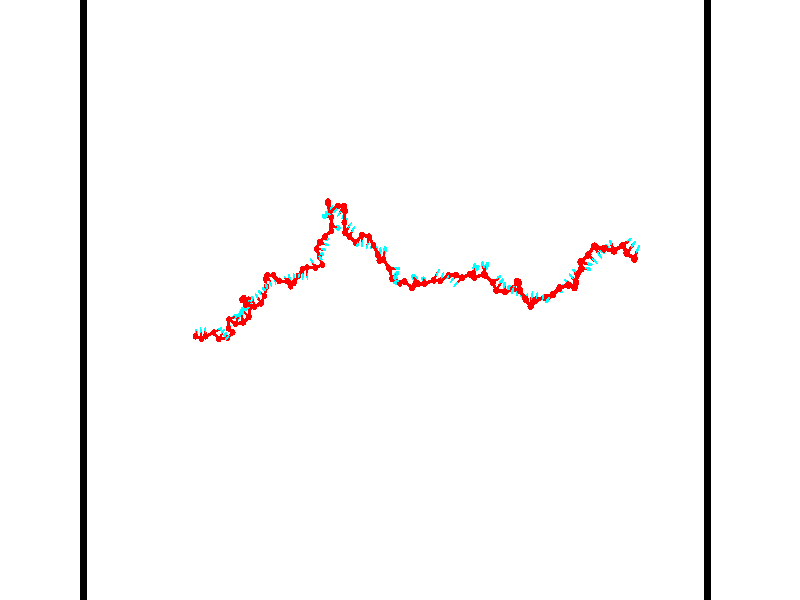 // switches for output
#declare DRAW_BASES = 1; // possible values are 0, 1; only relevant for DNA ribbons
#declare DRAW_BASES_TYPE = 3; // possible values are 1, 2, 3; only relevant for DNA ribbons
#declare DRAW_FOG = 0; // set to 1 to enable fog

#include "colors.inc"

#include "transforms.inc"
background { rgb <1, 1, 1>}

#default {
   normal{
       ripples 0.25
       frequency 0.20
       turbulence 0.2
       lambda 5
   }
	finish {
		phong 0.1
		phong_size 40.
	}
}

// original window dimensions: 1024x640


// camera settings

camera {
	sky <-0, 1, 0>
	up <-0, 1, 0>
	right 1.6 * <0.99995, 0, 0.00999983>
	location <54.4867, 55, 106.329>
	look_at <55, 55, 55.0001>
	direction <0.513302, 0, -51.3289>
	angle 67.0682
}


# declare cpy_camera_pos = <54.4867, 55, 106.329>;
# if (DRAW_FOG = 1)
fog {
	fog_type 2
	up vnormalize(cpy_camera_pos)
	color rgbt<1,1,1,0.3>
	distance 1e-5
	fog_alt 3e-3
	fog_offset 88
}
# end


// LIGHTS

# declare lum = 6;
global_settings {
	ambient_light rgb lum * <0.05, 0.05, 0.05>
	max_trace_level 15
}# declare cpy_direct_light_amount = 0.25;
light_source
{	1000 * <-0.98995, -1, 1.00995>,
	rgb lum * cpy_direct_light_amount
	parallel
}

light_source
{	1000 * <0.98995, 1, -1.00995>,
	rgb lum * cpy_direct_light_amount
	parallel
}

// strand 0

// nucleotide -1

// particle -1
sphere {
	<36.185085, 52.209770, 50.468193> 0.250000
	pigment { color rgbt <1,0,0,0> }
	no_shadow
}
cylinder {
	<36.114399, 52.387978, 50.117130>,  <36.071987, 52.494900, 49.906490>, 0.100000
	pigment { color rgbt <1,0,0,0> }
	no_shadow
}
cylinder {
	<36.114399, 52.387978, 50.117130>,  <36.185085, 52.209770, 50.468193>, 0.100000
	pigment { color rgbt <1,0,0,0> }
	no_shadow
}

// particle -1
sphere {
	<36.114399, 52.387978, 50.117130> 0.100000
	pigment { color rgbt <1,0,0,0> }
	no_shadow
}
sphere {
	0, 1
	scale<0.080000,0.200000,0.300000>
	matrix <0.889615, 0.453826, 0.051248,
		0.421138, -0.771725, -0.476534,
		-0.176714, 0.445514, -0.877661,
		36.061386, 52.521633, 49.853832>
	pigment { color rgbt <0,1,1,0> }
	no_shadow
}
cylinder {
	<36.573528, 51.970638, 49.911930>,  <36.185085, 52.209770, 50.468193>, 0.130000
	pigment { color rgbt <1,0,0,0> }
	no_shadow
}

// nucleotide -1

// particle -1
sphere {
	<36.573528, 51.970638, 49.911930> 0.250000
	pigment { color rgbt <1,0,0,0> }
	no_shadow
}
cylinder {
	<36.489807, 52.348774, 49.811913>,  <36.439575, 52.575657, 49.751904>, 0.100000
	pigment { color rgbt <1,0,0,0> }
	no_shadow
}
cylinder {
	<36.489807, 52.348774, 49.811913>,  <36.573528, 51.970638, 49.911930>, 0.100000
	pigment { color rgbt <1,0,0,0> }
	no_shadow
}

// particle -1
sphere {
	<36.489807, 52.348774, 49.811913> 0.100000
	pigment { color rgbt <1,0,0,0> }
	no_shadow
}
sphere {
	0, 1
	scale<0.080000,0.200000,0.300000>
	matrix <0.967823, 0.163737, -0.191073,
		-0.139688, -0.281990, -0.949194,
		-0.209298, 0.945342, -0.250044,
		36.427017, 52.632378, 49.736900>
	pigment { color rgbt <0,1,1,0> }
	no_shadow
}
cylinder {
	<36.701458, 52.135441, 49.181969>,  <36.573528, 51.970638, 49.911930>, 0.130000
	pigment { color rgbt <1,0,0,0> }
	no_shadow
}

// nucleotide -1

// particle -1
sphere {
	<36.701458, 52.135441, 49.181969> 0.250000
	pigment { color rgbt <1,0,0,0> }
	no_shadow
}
cylinder {
	<36.771755, 52.430683, 49.442524>,  <36.813934, 52.607830, 49.598858>, 0.100000
	pigment { color rgbt <1,0,0,0> }
	no_shadow
}
cylinder {
	<36.771755, 52.430683, 49.442524>,  <36.701458, 52.135441, 49.181969>, 0.100000
	pigment { color rgbt <1,0,0,0> }
	no_shadow
}

// particle -1
sphere {
	<36.771755, 52.430683, 49.442524> 0.100000
	pigment { color rgbt <1,0,0,0> }
	no_shadow
}
sphere {
	0, 1
	scale<0.080000,0.200000,0.300000>
	matrix <0.903940, 0.141064, -0.403726,
		-0.389881, 0.659769, -0.642416,
		0.175744, 0.738110, 0.651389,
		36.824478, 52.652115, 49.637939>
	pigment { color rgbt <0,1,1,0> }
	no_shadow
}
cylinder {
	<37.373508, 52.426987, 48.846432>,  <36.701458, 52.135441, 49.181969>, 0.130000
	pigment { color rgbt <1,0,0,0> }
	no_shadow
}

// nucleotide -1

// particle -1
sphere {
	<37.373508, 52.426987, 48.846432> 0.250000
	pigment { color rgbt <1,0,0,0> }
	no_shadow
}
cylinder {
	<37.619652, 52.564568, 48.562733>,  <37.767338, 52.647118, 48.392513>, 0.100000
	pigment { color rgbt <1,0,0,0> }
	no_shadow
}
cylinder {
	<37.619652, 52.564568, 48.562733>,  <37.373508, 52.426987, 48.846432>, 0.100000
	pigment { color rgbt <1,0,0,0> }
	no_shadow
}

// particle -1
sphere {
	<37.619652, 52.564568, 48.562733> 0.100000
	pigment { color rgbt <1,0,0,0> }
	no_shadow
}
sphere {
	0, 1
	scale<0.080000,0.200000,0.300000>
	matrix <0.713872, -0.624715, 0.316415,
		-0.334242, -0.701018, -0.629965,
		0.615361, 0.343955, -0.709243,
		37.804260, 52.667755, 48.349960>
	pigment { color rgbt <0,1,1,0> }
	no_shadow
}
cylinder {
	<37.742233, 51.863731, 48.428680>,  <37.373508, 52.426987, 48.846432>, 0.130000
	pigment { color rgbt <1,0,0,0> }
	no_shadow
}

// nucleotide -1

// particle -1
sphere {
	<37.742233, 51.863731, 48.428680> 0.250000
	pigment { color rgbt <1,0,0,0> }
	no_shadow
}
cylinder {
	<37.952518, 52.203808, 48.439953>,  <38.078690, 52.407852, 48.446716>, 0.100000
	pigment { color rgbt <1,0,0,0> }
	no_shadow
}
cylinder {
	<37.952518, 52.203808, 48.439953>,  <37.742233, 51.863731, 48.428680>, 0.100000
	pigment { color rgbt <1,0,0,0> }
	no_shadow
}

// particle -1
sphere {
	<37.952518, 52.203808, 48.439953> 0.100000
	pigment { color rgbt <1,0,0,0> }
	no_shadow
}
sphere {
	0, 1
	scale<0.080000,0.200000,0.300000>
	matrix <0.798794, -0.504783, 0.327295,
		0.292487, -0.149556, -0.944502,
		0.525718, 0.850192, 0.028178,
		38.110233, 52.458866, 48.448406>
	pigment { color rgbt <0,1,1,0> }
	no_shadow
}
cylinder {
	<38.454567, 51.977646, 48.035961>,  <37.742233, 51.863731, 48.428680>, 0.130000
	pigment { color rgbt <1,0,0,0> }
	no_shadow
}

// nucleotide -1

// particle -1
sphere {
	<38.454567, 51.977646, 48.035961> 0.250000
	pigment { color rgbt <1,0,0,0> }
	no_shadow
}
cylinder {
	<38.433880, 52.138897, 48.401436>,  <38.421467, 52.235645, 48.620720>, 0.100000
	pigment { color rgbt <1,0,0,0> }
	no_shadow
}
cylinder {
	<38.433880, 52.138897, 48.401436>,  <38.454567, 51.977646, 48.035961>, 0.100000
	pigment { color rgbt <1,0,0,0> }
	no_shadow
}

// particle -1
sphere {
	<38.433880, 52.138897, 48.401436> 0.100000
	pigment { color rgbt <1,0,0,0> }
	no_shadow
}
sphere {
	0, 1
	scale<0.080000,0.200000,0.300000>
	matrix <0.698592, -0.639194, 0.321558,
		0.713649, 0.654921, -0.248563,
		-0.051715, 0.403123, 0.913683,
		38.418365, 52.259834, 48.675541>
	pigment { color rgbt <0,1,1,0> }
	no_shadow
}
cylinder {
	<39.037308, 52.409283, 48.311119>,  <38.454567, 51.977646, 48.035961>, 0.130000
	pigment { color rgbt <1,0,0,0> }
	no_shadow
}

// nucleotide -1

// particle -1
sphere {
	<39.037308, 52.409283, 48.311119> 0.250000
	pigment { color rgbt <1,0,0,0> }
	no_shadow
}
cylinder {
	<38.813576, 52.182034, 48.552578>,  <38.679337, 52.045685, 48.697453>, 0.100000
	pigment { color rgbt <1,0,0,0> }
	no_shadow
}
cylinder {
	<38.813576, 52.182034, 48.552578>,  <39.037308, 52.409283, 48.311119>, 0.100000
	pigment { color rgbt <1,0,0,0> }
	no_shadow
}

// particle -1
sphere {
	<38.813576, 52.182034, 48.552578> 0.100000
	pigment { color rgbt <1,0,0,0> }
	no_shadow
}
sphere {
	0, 1
	scale<0.080000,0.200000,0.300000>
	matrix <0.790742, -0.584199, 0.182863,
		0.248760, 0.579607, 0.775998,
		-0.559326, -0.568125, 0.603645,
		38.645779, 52.011597, 48.733673>
	pigment { color rgbt <0,1,1,0> }
	no_shadow
}
cylinder {
	<38.757275, 52.745014, 48.817276>,  <39.037308, 52.409283, 48.311119>, 0.130000
	pigment { color rgbt <1,0,0,0> }
	no_shadow
}

// nucleotide -1

// particle -1
sphere {
	<38.757275, 52.745014, 48.817276> 0.250000
	pigment { color rgbt <1,0,0,0> }
	no_shadow
}
cylinder {
	<38.692669, 52.868710, 48.442410>,  <38.653908, 52.942924, 48.217487>, 0.100000
	pigment { color rgbt <1,0,0,0> }
	no_shadow
}
cylinder {
	<38.692669, 52.868710, 48.442410>,  <38.757275, 52.745014, 48.817276>, 0.100000
	pigment { color rgbt <1,0,0,0> }
	no_shadow
}

// particle -1
sphere {
	<38.692669, 52.868710, 48.442410> 0.100000
	pigment { color rgbt <1,0,0,0> }
	no_shadow
}
sphere {
	0, 1
	scale<0.080000,0.200000,0.300000>
	matrix <0.526496, 0.830203, 0.183205,
		0.834695, -0.463827, -0.296898,
		-0.161510, 0.309236, -0.937170,
		38.644215, 52.961479, 48.161259>
	pigment { color rgbt <0,1,1,0> }
	no_shadow
}
cylinder {
	<38.816521, 53.463757, 48.919571>,  <38.757275, 52.745014, 48.817276>, 0.130000
	pigment { color rgbt <1,0,0,0> }
	no_shadow
}

// nucleotide -1

// particle -1
sphere {
	<38.816521, 53.463757, 48.919571> 0.250000
	pigment { color rgbt <1,0,0,0> }
	no_shadow
}
cylinder {
	<39.084015, 53.573257, 48.643066>,  <39.244511, 53.638958, 48.477161>, 0.100000
	pigment { color rgbt <1,0,0,0> }
	no_shadow
}
cylinder {
	<39.084015, 53.573257, 48.643066>,  <38.816521, 53.463757, 48.919571>, 0.100000
	pigment { color rgbt <1,0,0,0> }
	no_shadow
}

// particle -1
sphere {
	<39.084015, 53.573257, 48.643066> 0.100000
	pigment { color rgbt <1,0,0,0> }
	no_shadow
}
sphere {
	0, 1
	scale<0.080000,0.200000,0.300000>
	matrix <0.666298, 0.191886, 0.720574,
		0.329906, -0.942464, -0.054082,
		0.668737, 0.273756, -0.691266,
		39.284637, 53.655384, 48.435688>
	pigment { color rgbt <0,1,1,0> }
	no_shadow
}
cylinder {
	<39.483219, 53.131458, 48.995876>,  <38.816521, 53.463757, 48.919571>, 0.130000
	pigment { color rgbt <1,0,0,0> }
	no_shadow
}

// nucleotide -1

// particle -1
sphere {
	<39.483219, 53.131458, 48.995876> 0.250000
	pigment { color rgbt <1,0,0,0> }
	no_shadow
}
cylinder {
	<39.578007, 53.450294, 48.773705>,  <39.634880, 53.641594, 48.640400>, 0.100000
	pigment { color rgbt <1,0,0,0> }
	no_shadow
}
cylinder {
	<39.578007, 53.450294, 48.773705>,  <39.483219, 53.131458, 48.995876>, 0.100000
	pigment { color rgbt <1,0,0,0> }
	no_shadow
}

// particle -1
sphere {
	<39.578007, 53.450294, 48.773705> 0.100000
	pigment { color rgbt <1,0,0,0> }
	no_shadow
}
sphere {
	0, 1
	scale<0.080000,0.200000,0.300000>
	matrix <0.648938, 0.295600, 0.701071,
		0.722998, -0.526568, -0.447213,
		0.236965, 0.797087, -0.555428,
		39.649097, 53.689419, 48.607075>
	pigment { color rgbt <0,1,1,0> }
	no_shadow
}
cylinder {
	<40.208252, 53.219902, 48.933083>,  <39.483219, 53.131458, 48.995876>, 0.130000
	pigment { color rgbt <1,0,0,0> }
	no_shadow
}

// nucleotide -1

// particle -1
sphere {
	<40.208252, 53.219902, 48.933083> 0.250000
	pigment { color rgbt <1,0,0,0> }
	no_shadow
}
cylinder {
	<40.071239, 53.587440, 48.854698>,  <39.989033, 53.807964, 48.807667>, 0.100000
	pigment { color rgbt <1,0,0,0> }
	no_shadow
}
cylinder {
	<40.071239, 53.587440, 48.854698>,  <40.208252, 53.219902, 48.933083>, 0.100000
	pigment { color rgbt <1,0,0,0> }
	no_shadow
}

// particle -1
sphere {
	<40.071239, 53.587440, 48.854698> 0.100000
	pigment { color rgbt <1,0,0,0> }
	no_shadow
}
sphere {
	0, 1
	scale<0.080000,0.200000,0.300000>
	matrix <0.540604, 0.363350, 0.758764,
		0.768388, 0.153962, -0.621189,
		-0.342529, 0.918843, -0.195961,
		39.968479, 53.863094, 48.795910>
	pigment { color rgbt <0,1,1,0> }
	no_shadow
}
cylinder {
	<40.751385, 53.668747, 48.927750>,  <40.208252, 53.219902, 48.933083>, 0.130000
	pigment { color rgbt <1,0,0,0> }
	no_shadow
}

// nucleotide -1

// particle -1
sphere {
	<40.751385, 53.668747, 48.927750> 0.250000
	pigment { color rgbt <1,0,0,0> }
	no_shadow
}
cylinder {
	<40.432846, 53.905109, 48.979385>,  <40.241722, 54.046928, 49.010368>, 0.100000
	pigment { color rgbt <1,0,0,0> }
	no_shadow
}
cylinder {
	<40.432846, 53.905109, 48.979385>,  <40.751385, 53.668747, 48.927750>, 0.100000
	pigment { color rgbt <1,0,0,0> }
	no_shadow
}

// particle -1
sphere {
	<40.432846, 53.905109, 48.979385> 0.100000
	pigment { color rgbt <1,0,0,0> }
	no_shadow
}
sphere {
	0, 1
	scale<0.080000,0.200000,0.300000>
	matrix <0.492256, 0.509160, 0.706003,
		0.351454, 0.625767, -0.696344,
		-0.796344, 0.590907, 0.129091,
		40.193943, 54.082382, 49.018112>
	pigment { color rgbt <0,1,1,0> }
	no_shadow
}
cylinder {
	<40.756203, 54.408298, 48.746460>,  <40.751385, 53.668747, 48.927750>, 0.130000
	pigment { color rgbt <1,0,0,0> }
	no_shadow
}

// nucleotide -1

// particle -1
sphere {
	<40.756203, 54.408298, 48.746460> 0.250000
	pigment { color rgbt <1,0,0,0> }
	no_shadow
}
cylinder {
	<40.488754, 54.346550, 49.037422>,  <40.328285, 54.309502, 49.211998>, 0.100000
	pigment { color rgbt <1,0,0,0> }
	no_shadow
}
cylinder {
	<40.488754, 54.346550, 49.037422>,  <40.756203, 54.408298, 48.746460>, 0.100000
	pigment { color rgbt <1,0,0,0> }
	no_shadow
}

// particle -1
sphere {
	<40.488754, 54.346550, 49.037422> 0.100000
	pigment { color rgbt <1,0,0,0> }
	no_shadow
}
sphere {
	0, 1
	scale<0.080000,0.200000,0.300000>
	matrix <0.643811, 0.369318, 0.670158,
		-0.372100, 0.916391, -0.147544,
		-0.668617, -0.154376, 0.727406,
		40.288170, 54.300236, 49.255646>
	pigment { color rgbt <0,1,1,0> }
	no_shadow
}
cylinder {
	<40.767727, 55.036400, 49.242054>,  <40.756203, 54.408298, 48.746460>, 0.130000
	pigment { color rgbt <1,0,0,0> }
	no_shadow
}

// nucleotide -1

// particle -1
sphere {
	<40.767727, 55.036400, 49.242054> 0.250000
	pigment { color rgbt <1,0,0,0> }
	no_shadow
}
cylinder {
	<40.680794, 54.677002, 49.394615>,  <40.628635, 54.461361, 49.486153>, 0.100000
	pigment { color rgbt <1,0,0,0> }
	no_shadow
}
cylinder {
	<40.680794, 54.677002, 49.394615>,  <40.767727, 55.036400, 49.242054>, 0.100000
	pigment { color rgbt <1,0,0,0> }
	no_shadow
}

// particle -1
sphere {
	<40.680794, 54.677002, 49.394615> 0.100000
	pigment { color rgbt <1,0,0,0> }
	no_shadow
}
sphere {
	0, 1
	scale<0.080000,0.200000,0.300000>
	matrix <0.669065, 0.147379, 0.728444,
		-0.710717, 0.413496, 0.569124,
		-0.217332, -0.898499, 0.381400,
		40.615593, 54.407452, 49.509037>
	pigment { color rgbt <0,1,1,0> }
	no_shadow
}
cylinder {
	<40.471546, 55.176491, 49.844711>,  <40.767727, 55.036400, 49.242054>, 0.130000
	pigment { color rgbt <1,0,0,0> }
	no_shadow
}

// nucleotide -1

// particle -1
sphere {
	<40.471546, 55.176491, 49.844711> 0.250000
	pigment { color rgbt <1,0,0,0> }
	no_shadow
}
cylinder {
	<40.650681, 54.820194, 49.875744>,  <40.758160, 54.606415, 49.894363>, 0.100000
	pigment { color rgbt <1,0,0,0> }
	no_shadow
}
cylinder {
	<40.650681, 54.820194, 49.875744>,  <40.471546, 55.176491, 49.844711>, 0.100000
	pigment { color rgbt <1,0,0,0> }
	no_shadow
}

// particle -1
sphere {
	<40.650681, 54.820194, 49.875744> 0.100000
	pigment { color rgbt <1,0,0,0> }
	no_shadow
}
sphere {
	0, 1
	scale<0.080000,0.200000,0.300000>
	matrix <0.556607, 0.345645, 0.755459,
		-0.699737, -0.295138, 0.650586,
		0.447836, -0.890743, 0.077585,
		40.785030, 54.552971, 49.899021>
	pigment { color rgbt <0,1,1,0> }
	no_shadow
}
cylinder {
	<40.494434, 55.000187, 50.612747>,  <40.471546, 55.176491, 49.844711>, 0.130000
	pigment { color rgbt <1,0,0,0> }
	no_shadow
}

// nucleotide -1

// particle -1
sphere {
	<40.494434, 55.000187, 50.612747> 0.250000
	pigment { color rgbt <1,0,0,0> }
	no_shadow
}
cylinder {
	<40.772934, 54.769081, 50.442375>,  <40.940033, 54.630417, 50.340153>, 0.100000
	pigment { color rgbt <1,0,0,0> }
	no_shadow
}
cylinder {
	<40.772934, 54.769081, 50.442375>,  <40.494434, 55.000187, 50.612747>, 0.100000
	pigment { color rgbt <1,0,0,0> }
	no_shadow
}

// particle -1
sphere {
	<40.772934, 54.769081, 50.442375> 0.100000
	pigment { color rgbt <1,0,0,0> }
	no_shadow
}
sphere {
	0, 1
	scale<0.080000,0.200000,0.300000>
	matrix <0.686309, 0.362016, 0.630812,
		-0.210267, -0.731526, 0.648581,
		0.696253, -0.577766, -0.425933,
		40.981812, 54.595753, 50.314594>
	pigment { color rgbt <0,1,1,0> }
	no_shadow
}
cylinder {
	<40.961449, 54.638538, 51.157913>,  <40.494434, 55.000187, 50.612747>, 0.130000
	pigment { color rgbt <1,0,0,0> }
	no_shadow
}

// nucleotide -1

// particle -1
sphere {
	<40.961449, 54.638538, 51.157913> 0.250000
	pigment { color rgbt <1,0,0,0> }
	no_shadow
}
cylinder {
	<41.105686, 54.740459, 50.799015>,  <41.192230, 54.801613, 50.583675>, 0.100000
	pigment { color rgbt <1,0,0,0> }
	no_shadow
}
cylinder {
	<41.105686, 54.740459, 50.799015>,  <40.961449, 54.638538, 51.157913>, 0.100000
	pigment { color rgbt <1,0,0,0> }
	no_shadow
}

// particle -1
sphere {
	<41.105686, 54.740459, 50.799015> 0.100000
	pigment { color rgbt <1,0,0,0> }
	no_shadow
}
sphere {
	0, 1
	scale<0.080000,0.200000,0.300000>
	matrix <0.717103, 0.539396, 0.441378,
		0.596435, -0.802575, 0.011782,
		0.360594, 0.254805, -0.897244,
		41.213863, 54.816902, 50.529842>
	pigment { color rgbt <0,1,1,0> }
	no_shadow
}
cylinder {
	<41.705360, 54.478855, 50.908180>,  <40.961449, 54.638538, 51.157913>, 0.130000
	pigment { color rgbt <1,0,0,0> }
	no_shadow
}

// nucleotide -1

// particle -1
sphere {
	<41.705360, 54.478855, 50.908180> 0.250000
	pigment { color rgbt <1,0,0,0> }
	no_shadow
}
cylinder {
	<41.581009, 54.824741, 50.750389>,  <41.506397, 55.032272, 50.655712>, 0.100000
	pigment { color rgbt <1,0,0,0> }
	no_shadow
}
cylinder {
	<41.581009, 54.824741, 50.750389>,  <41.705360, 54.478855, 50.908180>, 0.100000
	pigment { color rgbt <1,0,0,0> }
	no_shadow
}

// particle -1
sphere {
	<41.581009, 54.824741, 50.750389> 0.100000
	pigment { color rgbt <1,0,0,0> }
	no_shadow
}
sphere {
	0, 1
	scale<0.080000,0.200000,0.300000>
	matrix <0.879933, 0.418737, 0.224448,
		0.359269, -0.277342, -0.891071,
		-0.310876, 0.864720, -0.394482,
		41.487747, 55.084156, 50.632046>
	pigment { color rgbt <0,1,1,0> }
	no_shadow
}
cylinder {
	<42.191605, 54.741264, 50.331882>,  <41.705360, 54.478855, 50.908180>, 0.130000
	pigment { color rgbt <1,0,0,0> }
	no_shadow
}

// nucleotide -1

// particle -1
sphere {
	<42.191605, 54.741264, 50.331882> 0.250000
	pigment { color rgbt <1,0,0,0> }
	no_shadow
}
cylinder {
	<41.990086, 55.057137, 50.471931>,  <41.869175, 55.246662, 50.555962>, 0.100000
	pigment { color rgbt <1,0,0,0> }
	no_shadow
}
cylinder {
	<41.990086, 55.057137, 50.471931>,  <42.191605, 54.741264, 50.331882>, 0.100000
	pigment { color rgbt <1,0,0,0> }
	no_shadow
}

// particle -1
sphere {
	<41.990086, 55.057137, 50.471931> 0.100000
	pigment { color rgbt <1,0,0,0> }
	no_shadow
}
sphere {
	0, 1
	scale<0.080000,0.200000,0.300000>
	matrix <0.858066, 0.504198, 0.097503,
		-0.099533, 0.349547, -0.931617,
		-0.503801, 0.789684, 0.350119,
		41.838943, 55.294041, 50.576965>
	pigment { color rgbt <0,1,1,0> }
	no_shadow
}
cylinder {
	<42.416058, 55.334713, 49.962814>,  <42.191605, 54.741264, 50.331882>, 0.130000
	pigment { color rgbt <1,0,0,0> }
	no_shadow
}

// nucleotide -1

// particle -1
sphere {
	<42.416058, 55.334713, 49.962814> 0.250000
	pigment { color rgbt <1,0,0,0> }
	no_shadow
}
cylinder {
	<42.261738, 55.462238, 50.309113>,  <42.169147, 55.538754, 50.516891>, 0.100000
	pigment { color rgbt <1,0,0,0> }
	no_shadow
}
cylinder {
	<42.261738, 55.462238, 50.309113>,  <42.416058, 55.334713, 49.962814>, 0.100000
	pigment { color rgbt <1,0,0,0> }
	no_shadow
}

// particle -1
sphere {
	<42.261738, 55.462238, 50.309113> 0.100000
	pigment { color rgbt <1,0,0,0> }
	no_shadow
}
sphere {
	0, 1
	scale<0.080000,0.200000,0.300000>
	matrix <0.891500, 0.370361, 0.260885,
		-0.237465, 0.872462, -0.427107,
		-0.385797, 0.318815, 0.865747,
		42.146000, 55.557884, 50.568836>
	pigment { color rgbt <0,1,1,0> }
	no_shadow
}
cylinder {
	<42.617107, 56.042397, 50.021973>,  <42.416058, 55.334713, 49.962814>, 0.130000
	pigment { color rgbt <1,0,0,0> }
	no_shadow
}

// nucleotide -1

// particle -1
sphere {
	<42.617107, 56.042397, 50.021973> 0.250000
	pigment { color rgbt <1,0,0,0> }
	no_shadow
}
cylinder {
	<42.560291, 55.934162, 50.402836>,  <42.526203, 55.869221, 50.631355>, 0.100000
	pigment { color rgbt <1,0,0,0> }
	no_shadow
}
cylinder {
	<42.560291, 55.934162, 50.402836>,  <42.617107, 56.042397, 50.021973>, 0.100000
	pigment { color rgbt <1,0,0,0> }
	no_shadow
}

// particle -1
sphere {
	<42.560291, 55.934162, 50.402836> 0.100000
	pigment { color rgbt <1,0,0,0> }
	no_shadow
}
sphere {
	0, 1
	scale<0.080000,0.200000,0.300000>
	matrix <0.771306, 0.572642, 0.277792,
		-0.620413, 0.773864, 0.127365,
		-0.142039, -0.270583, 0.952161,
		42.517681, 55.852989, 50.688484>
	pigment { color rgbt <0,1,1,0> }
	no_shadow
}
cylinder {
	<42.625122, 56.616009, 50.527946>,  <42.617107, 56.042397, 50.021973>, 0.130000
	pigment { color rgbt <1,0,0,0> }
	no_shadow
}

// nucleotide -1

// particle -1
sphere {
	<42.625122, 56.616009, 50.527946> 0.250000
	pigment { color rgbt <1,0,0,0> }
	no_shadow
}
cylinder {
	<42.734112, 56.298313, 50.745178>,  <42.799503, 56.107697, 50.875519>, 0.100000
	pigment { color rgbt <1,0,0,0> }
	no_shadow
}
cylinder {
	<42.734112, 56.298313, 50.745178>,  <42.625122, 56.616009, 50.527946>, 0.100000
	pigment { color rgbt <1,0,0,0> }
	no_shadow
}

// particle -1
sphere {
	<42.734112, 56.298313, 50.745178> 0.100000
	pigment { color rgbt <1,0,0,0> }
	no_shadow
}
sphere {
	0, 1
	scale<0.080000,0.200000,0.300000>
	matrix <0.886557, 0.426567, 0.179044,
		-0.373866, 0.432690, 0.820368,
		0.272471, -0.794242, 0.543083,
		42.815853, 56.060040, 50.908104>
	pigment { color rgbt <0,1,1,0> }
	no_shadow
}
cylinder {
	<42.935257, 56.874153, 51.202610>,  <42.625122, 56.616009, 50.527946>, 0.130000
	pigment { color rgbt <1,0,0,0> }
	no_shadow
}

// nucleotide -1

// particle -1
sphere {
	<42.935257, 56.874153, 51.202610> 0.250000
	pigment { color rgbt <1,0,0,0> }
	no_shadow
}
cylinder {
	<43.089954, 56.522022, 51.092735>,  <43.182774, 56.310745, 51.026810>, 0.100000
	pigment { color rgbt <1,0,0,0> }
	no_shadow
}
cylinder {
	<43.089954, 56.522022, 51.092735>,  <42.935257, 56.874153, 51.202610>, 0.100000
	pigment { color rgbt <1,0,0,0> }
	no_shadow
}

// particle -1
sphere {
	<43.089954, 56.522022, 51.092735> 0.100000
	pigment { color rgbt <1,0,0,0> }
	no_shadow
}
sphere {
	0, 1
	scale<0.080000,0.200000,0.300000>
	matrix <0.922185, 0.368946, 0.115988,
		-0.000764, -0.298167, 0.954514,
		0.386748, -0.880327, -0.274683,
		43.205978, 56.257923, 51.010330>
	pigment { color rgbt <0,1,1,0> }
	no_shadow
}
cylinder {
	<43.577385, 56.869339, 51.523876>,  <42.935257, 56.874153, 51.202610>, 0.130000
	pigment { color rgbt <1,0,0,0> }
	no_shadow
}

// nucleotide -1

// particle -1
sphere {
	<43.577385, 56.869339, 51.523876> 0.250000
	pigment { color rgbt <1,0,0,0> }
	no_shadow
}
cylinder {
	<43.604160, 56.604290, 51.225494>,  <43.620228, 56.445259, 51.046467>, 0.100000
	pigment { color rgbt <1,0,0,0> }
	no_shadow
}
cylinder {
	<43.604160, 56.604290, 51.225494>,  <43.577385, 56.869339, 51.523876>, 0.100000
	pigment { color rgbt <1,0,0,0> }
	no_shadow
}

// particle -1
sphere {
	<43.604160, 56.604290, 51.225494> 0.100000
	pigment { color rgbt <1,0,0,0> }
	no_shadow
}
sphere {
	0, 1
	scale<0.080000,0.200000,0.300000>
	matrix <0.960664, 0.244762, -0.131209,
		0.269524, -0.707828, 0.652944,
		0.066943, -0.662624, -0.745954,
		43.624245, 56.405502, 51.001709>
	pigment { color rgbt <0,1,1,0> }
	no_shadow
}
cylinder {
	<44.122005, 56.416058, 51.696014>,  <43.577385, 56.869339, 51.523876>, 0.130000
	pigment { color rgbt <1,0,0,0> }
	no_shadow
}

// nucleotide -1

// particle -1
sphere {
	<44.122005, 56.416058, 51.696014> 0.250000
	pigment { color rgbt <1,0,0,0> }
	no_shadow
}
cylinder {
	<44.094257, 56.483055, 51.302643>,  <44.077606, 56.523254, 51.066620>, 0.100000
	pigment { color rgbt <1,0,0,0> }
	no_shadow
}
cylinder {
	<44.094257, 56.483055, 51.302643>,  <44.122005, 56.416058, 51.696014>, 0.100000
	pigment { color rgbt <1,0,0,0> }
	no_shadow
}

// particle -1
sphere {
	<44.094257, 56.483055, 51.302643> 0.100000
	pigment { color rgbt <1,0,0,0> }
	no_shadow
}
sphere {
	0, 1
	scale<0.080000,0.200000,0.300000>
	matrix <0.954927, 0.296359, -0.016889,
		0.288619, -0.940275, -0.180502,
		-0.069374, 0.167492, -0.983430,
		44.073444, 56.533302, 51.007614>
	pigment { color rgbt <0,1,1,0> }
	no_shadow
}
cylinder {
	<44.860172, 56.405495, 51.601227>,  <44.122005, 56.416058, 51.696014>, 0.130000
	pigment { color rgbt <1,0,0,0> }
	no_shadow
}

// nucleotide -1

// particle -1
sphere {
	<44.860172, 56.405495, 51.601227> 0.250000
	pigment { color rgbt <1,0,0,0> }
	no_shadow
}
cylinder {
	<44.674320, 56.550198, 51.277931>,  <44.562809, 56.637020, 51.083954>, 0.100000
	pigment { color rgbt <1,0,0,0> }
	no_shadow
}
cylinder {
	<44.674320, 56.550198, 51.277931>,  <44.860172, 56.405495, 51.601227>, 0.100000
	pigment { color rgbt <1,0,0,0> }
	no_shadow
}

// particle -1
sphere {
	<44.674320, 56.550198, 51.277931> 0.100000
	pigment { color rgbt <1,0,0,0> }
	no_shadow
}
sphere {
	0, 1
	scale<0.080000,0.200000,0.300000>
	matrix <0.874729, 0.329474, -0.355381,
		0.137733, -0.872111, -0.469523,
		-0.464627, 0.361758, -0.808241,
		44.534931, 56.658726, 51.035458>
	pigment { color rgbt <0,1,1,0> }
	no_shadow
}
cylinder {
	<45.008366, 56.051994, 50.893982>,  <44.860172, 56.405495, 51.601227>, 0.130000
	pigment { color rgbt <1,0,0,0> }
	no_shadow
}

// nucleotide -1

// particle -1
sphere {
	<45.008366, 56.051994, 50.893982> 0.250000
	pigment { color rgbt <1,0,0,0> }
	no_shadow
}
cylinder {
	<44.940563, 56.443016, 50.843933>,  <44.899879, 56.677628, 50.813904>, 0.100000
	pigment { color rgbt <1,0,0,0> }
	no_shadow
}
cylinder {
	<44.940563, 56.443016, 50.843933>,  <45.008366, 56.051994, 50.893982>, 0.100000
	pigment { color rgbt <1,0,0,0> }
	no_shadow
}

// particle -1
sphere {
	<44.940563, 56.443016, 50.843933> 0.100000
	pigment { color rgbt <1,0,0,0> }
	no_shadow
}
sphere {
	0, 1
	scale<0.080000,0.200000,0.300000>
	matrix <0.889493, 0.097090, -0.446516,
		-0.424345, -0.186981, -0.885985,
		-0.169511, 0.977554, -0.125119,
		44.889709, 56.736282, 50.806396>
	pigment { color rgbt <0,1,1,0> }
	no_shadow
}
cylinder {
	<45.196251, 56.317154, 50.202816>,  <45.008366, 56.051994, 50.893982>, 0.130000
	pigment { color rgbt <1,0,0,0> }
	no_shadow
}

// nucleotide -1

// particle -1
sphere {
	<45.196251, 56.317154, 50.202816> 0.250000
	pigment { color rgbt <1,0,0,0> }
	no_shadow
}
cylinder {
	<45.235081, 56.623425, 50.457161>,  <45.258377, 56.807186, 50.609768>, 0.100000
	pigment { color rgbt <1,0,0,0> }
	no_shadow
}
cylinder {
	<45.235081, 56.623425, 50.457161>,  <45.196251, 56.317154, 50.202816>, 0.100000
	pigment { color rgbt <1,0,0,0> }
	no_shadow
}

// particle -1
sphere {
	<45.235081, 56.623425, 50.457161> 0.100000
	pigment { color rgbt <1,0,0,0> }
	no_shadow
}
sphere {
	0, 1
	scale<0.080000,0.200000,0.300000>
	matrix <0.980096, 0.037624, -0.194927,
		-0.173174, 0.642125, -0.746783,
		0.097071, 0.765676, 0.635860,
		45.264202, 56.853127, 50.647919>
	pigment { color rgbt <0,1,1,0> }
	no_shadow
}
cylinder {
	<45.578392, 56.878246, 49.993652>,  <45.196251, 56.317154, 50.202816>, 0.130000
	pigment { color rgbt <1,0,0,0> }
	no_shadow
}

// nucleotide -1

// particle -1
sphere {
	<45.578392, 56.878246, 49.993652> 0.250000
	pigment { color rgbt <1,0,0,0> }
	no_shadow
}
cylinder {
	<45.665001, 56.875862, 50.384155>,  <45.716965, 56.874432, 50.618458>, 0.100000
	pigment { color rgbt <1,0,0,0> }
	no_shadow
}
cylinder {
	<45.665001, 56.875862, 50.384155>,  <45.578392, 56.878246, 49.993652>, 0.100000
	pigment { color rgbt <1,0,0,0> }
	no_shadow
}

// particle -1
sphere {
	<45.665001, 56.875862, 50.384155> 0.100000
	pigment { color rgbt <1,0,0,0> }
	no_shadow
}
sphere {
	0, 1
	scale<0.080000,0.200000,0.300000>
	matrix <0.959889, -0.181158, -0.213998,
		0.178133, 0.983436, -0.033502,
		0.216523, -0.005962, 0.976259,
		45.729958, 56.874073, 50.677032>
	pigment { color rgbt <0,1,1,0> }
	no_shadow
}
cylinder {
	<46.000904, 57.399731, 50.195072>,  <45.578392, 56.878246, 49.993652>, 0.130000
	pigment { color rgbt <1,0,0,0> }
	no_shadow
}

// nucleotide -1

// particle -1
sphere {
	<46.000904, 57.399731, 50.195072> 0.250000
	pigment { color rgbt <1,0,0,0> }
	no_shadow
}
cylinder {
	<46.041821, 57.068111, 50.414970>,  <46.066372, 56.869141, 50.546909>, 0.100000
	pigment { color rgbt <1,0,0,0> }
	no_shadow
}
cylinder {
	<46.041821, 57.068111, 50.414970>,  <46.000904, 57.399731, 50.195072>, 0.100000
	pigment { color rgbt <1,0,0,0> }
	no_shadow
}

// particle -1
sphere {
	<46.041821, 57.068111, 50.414970> 0.100000
	pigment { color rgbt <1,0,0,0> }
	no_shadow
}
sphere {
	0, 1
	scale<0.080000,0.200000,0.300000>
	matrix <0.970931, -0.037013, -0.236480,
		0.216400, 0.557955, 0.801160,
		0.102292, -0.829045, 0.549746,
		46.072510, 56.819397, 50.579895>
	pigment { color rgbt <0,1,1,0> }
	no_shadow
}
cylinder {
	<46.483269, 57.481632, 50.743965>,  <46.000904, 57.399731, 50.195072>, 0.130000
	pigment { color rgbt <1,0,0,0> }
	no_shadow
}

// nucleotide -1

// particle -1
sphere {
	<46.483269, 57.481632, 50.743965> 0.250000
	pigment { color rgbt <1,0,0,0> }
	no_shadow
}
cylinder {
	<46.482822, 57.100929, 50.621227>,  <46.482555, 56.872505, 50.547585>, 0.100000
	pigment { color rgbt <1,0,0,0> }
	no_shadow
}
cylinder {
	<46.482822, 57.100929, 50.621227>,  <46.483269, 57.481632, 50.743965>, 0.100000
	pigment { color rgbt <1,0,0,0> }
	no_shadow
}

// particle -1
sphere {
	<46.482822, 57.100929, 50.621227> 0.100000
	pigment { color rgbt <1,0,0,0> }
	no_shadow
}
sphere {
	0, 1
	scale<0.080000,0.200000,0.300000>
	matrix <0.924977, 0.115625, -0.362007,
		0.380022, -0.284226, 0.880226,
		-0.001116, -0.951760, -0.306843,
		46.482487, 56.815403, 50.529175>
	pigment { color rgbt <0,1,1,0> }
	no_shadow
}
cylinder {
	<47.250874, 57.488205, 50.687595>,  <46.483269, 57.481632, 50.743965>, 0.130000
	pigment { color rgbt <1,0,0,0> }
	no_shadow
}

// nucleotide -1

// particle -1
sphere {
	<47.250874, 57.488205, 50.687595> 0.250000
	pigment { color rgbt <1,0,0,0> }
	no_shadow
}
cylinder {
	<47.099304, 57.748425, 50.950871>,  <47.008362, 57.904556, 51.108833>, 0.100000
	pigment { color rgbt <1,0,0,0> }
	no_shadow
}
cylinder {
	<47.099304, 57.748425, 50.950871>,  <47.250874, 57.488205, 50.687595>, 0.100000
	pigment { color rgbt <1,0,0,0> }
	no_shadow
}

// particle -1
sphere {
	<47.099304, 57.748425, 50.950871> 0.100000
	pigment { color rgbt <1,0,0,0> }
	no_shadow
}
sphere {
	0, 1
	scale<0.080000,0.200000,0.300000>
	matrix <-0.609174, -0.710742, 0.351787,
		0.696652, -0.267647, 0.665613,
		-0.378924, 0.650547, 0.658183,
		46.985626, 57.943588, 51.148327>
	pigment { color rgbt <0,1,1,0> }
	no_shadow
}
cylinder {
	<47.919559, 57.681038, 50.858402>,  <47.250874, 57.488205, 50.687595>, 0.130000
	pigment { color rgbt <1,0,0,0> }
	no_shadow
}

// nucleotide -1

// particle -1
sphere {
	<47.919559, 57.681038, 50.858402> 0.250000
	pigment { color rgbt <1,0,0,0> }
	no_shadow
}
cylinder {
	<47.854717, 57.955860, 51.141716>,  <47.815811, 58.120754, 51.311707>, 0.100000
	pigment { color rgbt <1,0,0,0> }
	no_shadow
}
cylinder {
	<47.854717, 57.955860, 51.141716>,  <47.919559, 57.681038, 50.858402>, 0.100000
	pigment { color rgbt <1,0,0,0> }
	no_shadow
}

// particle -1
sphere {
	<47.854717, 57.955860, 51.141716> 0.100000
	pigment { color rgbt <1,0,0,0> }
	no_shadow
}
sphere {
	0, 1
	scale<0.080000,0.200000,0.300000>
	matrix <0.459081, 0.687883, -0.562193,
		-0.873479, 0.234026, -0.426927,
		-0.162108, 0.687058, 0.708288,
		47.806084, 58.161976, 51.354202>
	pigment { color rgbt <0,1,1,0> }
	no_shadow
}
cylinder {
	<47.624809, 58.291737, 50.506668>,  <47.919559, 57.681038, 50.858402>, 0.130000
	pigment { color rgbt <1,0,0,0> }
	no_shadow
}

// nucleotide -1

// particle -1
sphere {
	<47.624809, 58.291737, 50.506668> 0.250000
	pigment { color rgbt <1,0,0,0> }
	no_shadow
}
cylinder {
	<47.798401, 58.399475, 50.850555>,  <47.902557, 58.464119, 51.056889>, 0.100000
	pigment { color rgbt <1,0,0,0> }
	no_shadow
}
cylinder {
	<47.798401, 58.399475, 50.850555>,  <47.624809, 58.291737, 50.506668>, 0.100000
	pigment { color rgbt <1,0,0,0> }
	no_shadow
}

// particle -1
sphere {
	<47.798401, 58.399475, 50.850555> 0.100000
	pigment { color rgbt <1,0,0,0> }
	no_shadow
}
sphere {
	0, 1
	scale<0.080000,0.200000,0.300000>
	matrix <0.353679, 0.826720, -0.437545,
		-0.828595, 0.493951, 0.263521,
		0.433983, 0.269346, 0.859716,
		47.928596, 58.480278, 51.108471>
	pigment { color rgbt <0,1,1,0> }
	no_shadow
}
cylinder {
	<47.373306, 58.930027, 50.743206>,  <47.624809, 58.291737, 50.506668>, 0.130000
	pigment { color rgbt <1,0,0,0> }
	no_shadow
}

// nucleotide -1

// particle -1
sphere {
	<47.373306, 58.930027, 50.743206> 0.250000
	pigment { color rgbt <1,0,0,0> }
	no_shadow
}
cylinder {
	<47.751171, 58.890205, 50.868240>,  <47.977890, 58.866314, 50.943260>, 0.100000
	pigment { color rgbt <1,0,0,0> }
	no_shadow
}
cylinder {
	<47.751171, 58.890205, 50.868240>,  <47.373306, 58.930027, 50.743206>, 0.100000
	pigment { color rgbt <1,0,0,0> }
	no_shadow
}

// particle -1
sphere {
	<47.751171, 58.890205, 50.868240> 0.100000
	pigment { color rgbt <1,0,0,0> }
	no_shadow
}
sphere {
	0, 1
	scale<0.080000,0.200000,0.300000>
	matrix <0.188099, 0.945029, -0.267467,
		-0.268776, 0.311462, 0.911455,
		0.944658, -0.099555, 0.312587,
		48.034569, 58.860340, 50.962017>
	pigment { color rgbt <0,1,1,0> }
	no_shadow
}
cylinder {
	<47.696453, 59.350742, 51.334541>,  <47.373306, 58.930027, 50.743206>, 0.130000
	pigment { color rgbt <1,0,0,0> }
	no_shadow
}

// nucleotide -1

// particle -1
sphere {
	<47.696453, 59.350742, 51.334541> 0.250000
	pigment { color rgbt <1,0,0,0> }
	no_shadow
}
cylinder {
	<48.010620, 59.290565, 51.094379>,  <48.199120, 59.254459, 50.950283>, 0.100000
	pigment { color rgbt <1,0,0,0> }
	no_shadow
}
cylinder {
	<48.010620, 59.290565, 51.094379>,  <47.696453, 59.350742, 51.334541>, 0.100000
	pigment { color rgbt <1,0,0,0> }
	no_shadow
}

// particle -1
sphere {
	<48.010620, 59.290565, 51.094379> 0.100000
	pigment { color rgbt <1,0,0,0> }
	no_shadow
}
sphere {
	0, 1
	scale<0.080000,0.200000,0.300000>
	matrix <0.082934, 0.986843, -0.138790,
		0.613384, 0.059214, 0.787562,
		0.785419, -0.150447, -0.600403,
		48.246246, 59.245430, 50.914257>
	pigment { color rgbt <0,1,1,0> }
	no_shadow
}
cylinder {
	<48.224892, 59.804096, 51.501183>,  <47.696453, 59.350742, 51.334541>, 0.130000
	pigment { color rgbt <1,0,0,0> }
	no_shadow
}

// nucleotide -1

// particle -1
sphere {
	<48.224892, 59.804096, 51.501183> 0.250000
	pigment { color rgbt <1,0,0,0> }
	no_shadow
}
cylinder {
	<48.275249, 59.711174, 51.115398>,  <48.305466, 59.655422, 50.883926>, 0.100000
	pigment { color rgbt <1,0,0,0> }
	no_shadow
}
cylinder {
	<48.275249, 59.711174, 51.115398>,  <48.224892, 59.804096, 51.501183>, 0.100000
	pigment { color rgbt <1,0,0,0> }
	no_shadow
}

// particle -1
sphere {
	<48.275249, 59.711174, 51.115398> 0.100000
	pigment { color rgbt <1,0,0,0> }
	no_shadow
}
sphere {
	0, 1
	scale<0.080000,0.200000,0.300000>
	matrix <-0.103456, 0.963821, -0.245656,
		0.986634, 0.130706, 0.097309,
		0.125897, -0.232306, -0.964460,
		48.313019, 59.641483, 50.826061>
	pigment { color rgbt <0,1,1,0> }
	no_shadow
}
cylinder {
	<48.780880, 60.256298, 51.238148>,  <48.224892, 59.804096, 51.501183>, 0.130000
	pigment { color rgbt <1,0,0,0> }
	no_shadow
}

// nucleotide -1

// particle -1
sphere {
	<48.780880, 60.256298, 51.238148> 0.250000
	pigment { color rgbt <1,0,0,0> }
	no_shadow
}
cylinder {
	<48.553406, 60.146606, 50.927948>,  <48.416920, 60.080791, 50.741829>, 0.100000
	pigment { color rgbt <1,0,0,0> }
	no_shadow
}
cylinder {
	<48.553406, 60.146606, 50.927948>,  <48.780880, 60.256298, 51.238148>, 0.100000
	pigment { color rgbt <1,0,0,0> }
	no_shadow
}

// particle -1
sphere {
	<48.553406, 60.146606, 50.927948> 0.100000
	pigment { color rgbt <1,0,0,0> }
	no_shadow
}
sphere {
	0, 1
	scale<0.080000,0.200000,0.300000>
	matrix <-0.075366, 0.956197, -0.282854,
		0.819095, -0.102409, -0.564443,
		-0.568686, -0.274225, -0.775498,
		48.382801, 60.064339, 50.695297>
	pigment { color rgbt <0,1,1,0> }
	no_shadow
}
cylinder {
	<48.845978, 60.585762, 51.816303>,  <48.780880, 60.256298, 51.238148>, 0.130000
	pigment { color rgbt <1,0,0,0> }
	no_shadow
}

// nucleotide -1

// particle -1
sphere {
	<48.845978, 60.585762, 51.816303> 0.250000
	pigment { color rgbt <1,0,0,0> }
	no_shadow
}
cylinder {
	<49.188530, 60.475288, 51.990814>,  <49.394062, 60.409004, 52.095520>, 0.100000
	pigment { color rgbt <1,0,0,0> }
	no_shadow
}
cylinder {
	<49.188530, 60.475288, 51.990814>,  <48.845978, 60.585762, 51.816303>, 0.100000
	pigment { color rgbt <1,0,0,0> }
	no_shadow
}

// particle -1
sphere {
	<49.188530, 60.475288, 51.990814> 0.100000
	pigment { color rgbt <1,0,0,0> }
	no_shadow
}
sphere {
	0, 1
	scale<0.080000,0.200000,0.300000>
	matrix <-0.391520, 0.203552, 0.897373,
		-0.336645, -0.939303, 0.066186,
		0.856377, -0.276183, 0.436280,
		49.445442, 60.392433, 52.121696>
	pigment { color rgbt <0,1,1,0> }
	no_shadow
}
cylinder {
	<48.819008, 61.237587, 51.841110>,  <48.845978, 60.585762, 51.816303>, 0.130000
	pigment { color rgbt <1,0,0,0> }
	no_shadow
}

// nucleotide -1

// particle -1
sphere {
	<48.819008, 61.237587, 51.841110> 0.250000
	pigment { color rgbt <1,0,0,0> }
	no_shadow
}
cylinder {
	<48.506462, 61.236893, 52.090736>,  <48.318935, 61.236477, 52.240513>, 0.100000
	pigment { color rgbt <1,0,0,0> }
	no_shadow
}
cylinder {
	<48.506462, 61.236893, 52.090736>,  <48.819008, 61.237587, 51.841110>, 0.100000
	pigment { color rgbt <1,0,0,0> }
	no_shadow
}

// particle -1
sphere {
	<48.506462, 61.236893, 52.090736> 0.100000
	pigment { color rgbt <1,0,0,0> }
	no_shadow
}
sphere {
	0, 1
	scale<0.080000,0.200000,0.300000>
	matrix <0.598151, 0.283130, 0.749701,
		-0.177991, 0.959080, -0.220193,
		-0.781367, -0.001732, 0.624070,
		48.272053, 61.236374, 52.277958>
	pigment { color rgbt <0,1,1,0> }
	no_shadow
}
cylinder {
	<48.698669, 61.849236, 52.111088>,  <48.819008, 61.237587, 51.841110>, 0.130000
	pigment { color rgbt <1,0,0,0> }
	no_shadow
}

// nucleotide -1

// particle -1
sphere {
	<48.698669, 61.849236, 52.111088> 0.250000
	pigment { color rgbt <1,0,0,0> }
	no_shadow
}
cylinder {
	<48.582390, 61.584286, 52.387276>,  <48.512623, 61.425316, 52.552990>, 0.100000
	pigment { color rgbt <1,0,0,0> }
	no_shadow
}
cylinder {
	<48.582390, 61.584286, 52.387276>,  <48.698669, 61.849236, 52.111088>, 0.100000
	pigment { color rgbt <1,0,0,0> }
	no_shadow
}

// particle -1
sphere {
	<48.582390, 61.584286, 52.387276> 0.100000
	pigment { color rgbt <1,0,0,0> }
	no_shadow
}
sphere {
	0, 1
	scale<0.080000,0.200000,0.300000>
	matrix <0.776973, 0.257730, 0.574359,
		-0.558397, 0.703443, 0.439727,
		-0.290698, -0.662377, 0.690472,
		48.495182, 61.385574, 52.594418>
	pigment { color rgbt <0,1,1,0> }
	no_shadow
}
cylinder {
	<48.611423, 62.152477, 52.773518>,  <48.698669, 61.849236, 52.111088>, 0.130000
	pigment { color rgbt <1,0,0,0> }
	no_shadow
}

// nucleotide -1

// particle -1
sphere {
	<48.611423, 62.152477, 52.773518> 0.250000
	pigment { color rgbt <1,0,0,0> }
	no_shadow
}
cylinder {
	<48.688763, 61.770126, 52.861977>,  <48.735168, 61.540714, 52.915051>, 0.100000
	pigment { color rgbt <1,0,0,0> }
	no_shadow
}
cylinder {
	<48.688763, 61.770126, 52.861977>,  <48.611423, 62.152477, 52.773518>, 0.100000
	pigment { color rgbt <1,0,0,0> }
	no_shadow
}

// particle -1
sphere {
	<48.688763, 61.770126, 52.861977> 0.100000
	pigment { color rgbt <1,0,0,0> }
	no_shadow
}
sphere {
	0, 1
	scale<0.080000,0.200000,0.300000>
	matrix <0.784889, 0.285943, 0.549714,
		-0.588697, 0.067287, 0.805548,
		0.193352, -0.955881, 0.221147,
		48.746769, 61.483360, 52.928322>
	pigment { color rgbt <0,1,1,0> }
	no_shadow
}
cylinder {
	<48.711040, 62.174660, 53.466213>,  <48.611423, 62.152477, 52.773518>, 0.130000
	pigment { color rgbt <1,0,0,0> }
	no_shadow
}

// nucleotide -1

// particle -1
sphere {
	<48.711040, 62.174660, 53.466213> 0.250000
	pigment { color rgbt <1,0,0,0> }
	no_shadow
}
cylinder {
	<48.902550, 61.877167, 53.279602>,  <49.017456, 61.698673, 53.167637>, 0.100000
	pigment { color rgbt <1,0,0,0> }
	no_shadow
}
cylinder {
	<48.902550, 61.877167, 53.279602>,  <48.711040, 62.174660, 53.466213>, 0.100000
	pigment { color rgbt <1,0,0,0> }
	no_shadow
}

// particle -1
sphere {
	<48.902550, 61.877167, 53.279602> 0.100000
	pigment { color rgbt <1,0,0,0> }
	no_shadow
}
sphere {
	0, 1
	scale<0.080000,0.200000,0.300000>
	matrix <0.859723, 0.289472, 0.420812,
		-0.177923, -0.602556, 0.777991,
		0.478769, -0.743729, -0.466527,
		49.046181, 61.654049, 53.139645>
	pigment { color rgbt <0,1,1,0> }
	no_shadow
}
cylinder {
	<48.984661, 61.498791, 53.788059>,  <48.711040, 62.174660, 53.466213>, 0.130000
	pigment { color rgbt <1,0,0,0> }
	no_shadow
}

// nucleotide -1

// particle -1
sphere {
	<48.984661, 61.498791, 53.788059> 0.250000
	pigment { color rgbt <1,0,0,0> }
	no_shadow
}
cylinder {
	<49.067318, 61.557419, 54.175011>,  <49.116913, 61.592594, 54.407181>, 0.100000
	pigment { color rgbt <1,0,0,0> }
	no_shadow
}
cylinder {
	<49.067318, 61.557419, 54.175011>,  <48.984661, 61.498791, 53.788059>, 0.100000
	pigment { color rgbt <1,0,0,0> }
	no_shadow
}

// particle -1
sphere {
	<49.067318, 61.557419, 54.175011> 0.100000
	pigment { color rgbt <1,0,0,0> }
	no_shadow
}
sphere {
	0, 1
	scale<0.080000,0.200000,0.300000>
	matrix <0.714133, -0.698449, -0.046724,
		0.668815, 0.700491, -0.248998,
		0.206642, 0.146568, 0.967376,
		49.129311, 61.601391, 54.465225>
	pigment { color rgbt <0,1,1,0> }
	no_shadow
}
cylinder {
	<49.617702, 61.807941, 53.844463>,  <48.984661, 61.498791, 53.788059>, 0.130000
	pigment { color rgbt <1,0,0,0> }
	no_shadow
}

// nucleotide -1

// particle -1
sphere {
	<49.617702, 61.807941, 53.844463> 0.250000
	pigment { color rgbt <1,0,0,0> }
	no_shadow
}
cylinder {
	<49.526566, 61.580025, 54.160294>,  <49.471882, 61.443275, 54.349792>, 0.100000
	pigment { color rgbt <1,0,0,0> }
	no_shadow
}
cylinder {
	<49.526566, 61.580025, 54.160294>,  <49.617702, 61.807941, 53.844463>, 0.100000
	pigment { color rgbt <1,0,0,0> }
	no_shadow
}

// particle -1
sphere {
	<49.526566, 61.580025, 54.160294> 0.100000
	pigment { color rgbt <1,0,0,0> }
	no_shadow
}
sphere {
	0, 1
	scale<0.080000,0.200000,0.300000>
	matrix <0.781654, -0.590567, -0.200621,
		0.580607, 0.571461, 0.579938,
		-0.227845, -0.569793, 0.789571,
		49.458214, 61.409088, 54.397163>
	pigment { color rgbt <0,1,1,0> }
	no_shadow
}
cylinder {
	<50.185055, 61.753540, 54.256844>,  <49.617702, 61.807941, 53.844463>, 0.130000
	pigment { color rgbt <1,0,0,0> }
	no_shadow
}

// nucleotide -1

// particle -1
sphere {
	<50.185055, 61.753540, 54.256844> 0.250000
	pigment { color rgbt <1,0,0,0> }
	no_shadow
}
cylinder {
	<49.944141, 61.434269, 54.261871>,  <49.799591, 61.242706, 54.264889>, 0.100000
	pigment { color rgbt <1,0,0,0> }
	no_shadow
}
cylinder {
	<49.944141, 61.434269, 54.261871>,  <50.185055, 61.753540, 54.256844>, 0.100000
	pigment { color rgbt <1,0,0,0> }
	no_shadow
}

// particle -1
sphere {
	<49.944141, 61.434269, 54.261871> 0.100000
	pigment { color rgbt <1,0,0,0> }
	no_shadow
}
sphere {
	0, 1
	scale<0.080000,0.200000,0.300000>
	matrix <0.771549, -0.586086, -0.247417,
		0.204848, -0.139321, 0.968828,
		-0.602287, -0.798181, 0.012565,
		49.763454, 61.194813, 54.265640>
	pigment { color rgbt <0,1,1,0> }
	no_shadow
}
cylinder {
	<50.323879, 61.304058, 54.875755>,  <50.185055, 61.753540, 54.256844>, 0.130000
	pigment { color rgbt <1,0,0,0> }
	no_shadow
}

// nucleotide -1

// particle -1
sphere {
	<50.323879, 61.304058, 54.875755> 0.250000
	pigment { color rgbt <1,0,0,0> }
	no_shadow
}
cylinder {
	<50.201321, 61.141495, 54.531441>,  <50.127785, 61.043957, 54.324852>, 0.100000
	pigment { color rgbt <1,0,0,0> }
	no_shadow
}
cylinder {
	<50.201321, 61.141495, 54.531441>,  <50.323879, 61.304058, 54.875755>, 0.100000
	pigment { color rgbt <1,0,0,0> }
	no_shadow
}

// particle -1
sphere {
	<50.201321, 61.141495, 54.531441> 0.100000
	pigment { color rgbt <1,0,0,0> }
	no_shadow
}
sphere {
	0, 1
	scale<0.080000,0.200000,0.300000>
	matrix <0.802121, -0.597150, -0.003582,
		-0.512563, -0.691552, 0.508956,
		-0.306400, -0.406408, -0.860785,
		50.109402, 61.019573, 54.273205>
	pigment { color rgbt <0,1,1,0> }
	no_shadow
}
cylinder {
	<50.268166, 60.508434, 54.908699>,  <50.323879, 61.304058, 54.875755>, 0.130000
	pigment { color rgbt <1,0,0,0> }
	no_shadow
}

// nucleotide -1

// particle -1
sphere {
	<50.268166, 60.508434, 54.908699> 0.250000
	pigment { color rgbt <1,0,0,0> }
	no_shadow
}
cylinder {
	<50.337570, 60.644920, 54.539165>,  <50.379211, 60.726810, 54.317444>, 0.100000
	pigment { color rgbt <1,0,0,0> }
	no_shadow
}
cylinder {
	<50.337570, 60.644920, 54.539165>,  <50.268166, 60.508434, 54.908699>, 0.100000
	pigment { color rgbt <1,0,0,0> }
	no_shadow
}

// particle -1
sphere {
	<50.337570, 60.644920, 54.539165> 0.100000
	pigment { color rgbt <1,0,0,0> }
	no_shadow
}
sphere {
	0, 1
	scale<0.080000,0.200000,0.300000>
	matrix <0.765037, -0.637418, -0.091741,
		-0.620171, -0.690849, -0.371639,
		0.173510, 0.341213, -0.923833,
		50.389622, 60.747284, 54.262016>
	pigment { color rgbt <0,1,1,0> }
	no_shadow
}
cylinder {
	<50.291931, 59.802433, 54.495972>,  <50.268166, 60.508434, 54.908699>, 0.130000
	pigment { color rgbt <1,0,0,0> }
	no_shadow
}

// nucleotide -1

// particle -1
sphere {
	<50.291931, 59.802433, 54.495972> 0.250000
	pigment { color rgbt <1,0,0,0> }
	no_shadow
}
cylinder {
	<50.507565, 60.114994, 54.370247>,  <50.636944, 60.302532, 54.294811>, 0.100000
	pigment { color rgbt <1,0,0,0> }
	no_shadow
}
cylinder {
	<50.507565, 60.114994, 54.370247>,  <50.291931, 59.802433, 54.495972>, 0.100000
	pigment { color rgbt <1,0,0,0> }
	no_shadow
}

// particle -1
sphere {
	<50.507565, 60.114994, 54.370247> 0.100000
	pigment { color rgbt <1,0,0,0> }
	no_shadow
}
sphere {
	0, 1
	scale<0.080000,0.200000,0.300000>
	matrix <0.817521, -0.575223, -0.027904,
		-0.202605, -0.241916, -0.948909,
		0.539083, 0.781406, -0.314314,
		50.669289, 60.349415, 54.275951>
	pigment { color rgbt <0,1,1,0> }
	no_shadow
}
cylinder {
	<50.614738, 59.573135, 53.924419>,  <50.291931, 59.802433, 54.495972>, 0.130000
	pigment { color rgbt <1,0,0,0> }
	no_shadow
}

// nucleotide -1

// particle -1
sphere {
	<50.614738, 59.573135, 53.924419> 0.250000
	pigment { color rgbt <1,0,0,0> }
	no_shadow
}
cylinder {
	<50.822418, 59.878761, 54.077591>,  <50.947025, 60.062138, 54.169495>, 0.100000
	pigment { color rgbt <1,0,0,0> }
	no_shadow
}
cylinder {
	<50.822418, 59.878761, 54.077591>,  <50.614738, 59.573135, 53.924419>, 0.100000
	pigment { color rgbt <1,0,0,0> }
	no_shadow
}

// particle -1
sphere {
	<50.822418, 59.878761, 54.077591> 0.100000
	pigment { color rgbt <1,0,0,0> }
	no_shadow
}
sphere {
	0, 1
	scale<0.080000,0.200000,0.300000>
	matrix <0.844494, -0.527526, -0.092443,
		0.131375, 0.371381, -0.919139,
		0.519201, 0.764063, 0.382933,
		50.978180, 60.107979, 54.192471>
	pigment { color rgbt <0,1,1,0> }
	no_shadow
}
cylinder {
	<51.161911, 59.168358, 53.878307>,  <50.614738, 59.573135, 53.924419>, 0.130000
	pigment { color rgbt <1,0,0,0> }
	no_shadow
}

// nucleotide -1

// particle -1
sphere {
	<51.161911, 59.168358, 53.878307> 0.250000
	pigment { color rgbt <1,0,0,0> }
	no_shadow
}
cylinder {
	<51.271328, 59.049744, 54.244312>,  <51.336979, 58.978577, 54.463913>, 0.100000
	pigment { color rgbt <1,0,0,0> }
	no_shadow
}
cylinder {
	<51.271328, 59.049744, 54.244312>,  <51.161911, 59.168358, 53.878307>, 0.100000
	pigment { color rgbt <1,0,0,0> }
	no_shadow
}

// particle -1
sphere {
	<51.271328, 59.049744, 54.244312> 0.100000
	pigment { color rgbt <1,0,0,0> }
	no_shadow
}
sphere {
	0, 1
	scale<0.080000,0.200000,0.300000>
	matrix <0.937266, -0.131573, -0.322832,
		0.216121, 0.945915, 0.241941,
		0.273538, -0.296534, 0.915010,
		51.353390, 58.960785, 54.518814>
	pigment { color rgbt <0,1,1,0> }
	no_shadow
}
cylinder {
	<51.733894, 59.670246, 54.224464>,  <51.161911, 59.168358, 53.878307>, 0.130000
	pigment { color rgbt <1,0,0,0> }
	no_shadow
}

// nucleotide -1

// particle -1
sphere {
	<51.733894, 59.670246, 54.224464> 0.250000
	pigment { color rgbt <1,0,0,0> }
	no_shadow
}
cylinder {
	<51.745365, 59.296753, 54.367195>,  <51.752247, 59.072659, 54.452835>, 0.100000
	pigment { color rgbt <1,0,0,0> }
	no_shadow
}
cylinder {
	<51.745365, 59.296753, 54.367195>,  <51.733894, 59.670246, 54.224464>, 0.100000
	pigment { color rgbt <1,0,0,0> }
	no_shadow
}

// particle -1
sphere {
	<51.745365, 59.296753, 54.367195> 0.100000
	pigment { color rgbt <1,0,0,0> }
	no_shadow
}
sphere {
	0, 1
	scale<0.080000,0.200000,0.300000>
	matrix <0.958951, -0.075055, -0.273459,
		0.282118, 0.350025, 0.893248,
		0.028675, -0.933729, 0.356831,
		51.753967, 59.016636, 54.474243>
	pigment { color rgbt <0,1,1,0> }
	no_shadow
}
cylinder {
	<52.364079, 59.511005, 54.647953>,  <51.733894, 59.670246, 54.224464>, 0.130000
	pigment { color rgbt <1,0,0,0> }
	no_shadow
}

// nucleotide -1

// particle -1
sphere {
	<52.364079, 59.511005, 54.647953> 0.250000
	pigment { color rgbt <1,0,0,0> }
	no_shadow
}
cylinder {
	<52.265022, 59.172630, 54.459034>,  <52.205589, 58.969604, 54.345680>, 0.100000
	pigment { color rgbt <1,0,0,0> }
	no_shadow
}
cylinder {
	<52.265022, 59.172630, 54.459034>,  <52.364079, 59.511005, 54.647953>, 0.100000
	pigment { color rgbt <1,0,0,0> }
	no_shadow
}

// particle -1
sphere {
	<52.265022, 59.172630, 54.459034> 0.100000
	pigment { color rgbt <1,0,0,0> }
	no_shadow
}
sphere {
	0, 1
	scale<0.080000,0.200000,0.300000>
	matrix <0.952295, -0.122785, -0.279388,
		0.178353, -0.518956, 0.835987,
		-0.247637, -0.845936, -0.472300,
		52.190731, 58.918850, 54.317345>
	pigment { color rgbt <0,1,1,0> }
	no_shadow
}
cylinder {
	<52.743687, 58.897068, 54.876846>,  <52.364079, 59.511005, 54.647953>, 0.130000
	pigment { color rgbt <1,0,0,0> }
	no_shadow
}

// nucleotide -1

// particle -1
sphere {
	<52.743687, 58.897068, 54.876846> 0.250000
	pigment { color rgbt <1,0,0,0> }
	no_shadow
}
cylinder {
	<52.633129, 58.873814, 54.493134>,  <52.566795, 58.859859, 54.262905>, 0.100000
	pigment { color rgbt <1,0,0,0> }
	no_shadow
}
cylinder {
	<52.633129, 58.873814, 54.493134>,  <52.743687, 58.897068, 54.876846>, 0.100000
	pigment { color rgbt <1,0,0,0> }
	no_shadow
}

// particle -1
sphere {
	<52.633129, 58.873814, 54.493134> 0.100000
	pigment { color rgbt <1,0,0,0> }
	no_shadow
}
sphere {
	0, 1
	scale<0.080000,0.200000,0.300000>
	matrix <0.912397, -0.329427, -0.242921,
		-0.301890, -0.942389, 0.144099,
		-0.276396, -0.058140, -0.959283,
		52.550209, 58.856373, 54.205349>
	pigment { color rgbt <0,1,1,0> }
	no_shadow
}
cylinder {
	<53.084084, 58.250866, 54.579765>,  <52.743687, 58.897068, 54.876846>, 0.130000
	pigment { color rgbt <1,0,0,0> }
	no_shadow
}

// nucleotide -1

// particle -1
sphere {
	<53.084084, 58.250866, 54.579765> 0.250000
	pigment { color rgbt <1,0,0,0> }
	no_shadow
}
cylinder {
	<53.004894, 58.497410, 54.274895>,  <52.957382, 58.645336, 54.091972>, 0.100000
	pigment { color rgbt <1,0,0,0> }
	no_shadow
}
cylinder {
	<53.004894, 58.497410, 54.274895>,  <53.084084, 58.250866, 54.579765>, 0.100000
	pigment { color rgbt <1,0,0,0> }
	no_shadow
}

// particle -1
sphere {
	<53.004894, 58.497410, 54.274895> 0.100000
	pigment { color rgbt <1,0,0,0> }
	no_shadow
}
sphere {
	0, 1
	scale<0.080000,0.200000,0.300000>
	matrix <0.867723, -0.251466, -0.428745,
		-0.455922, -0.746233, -0.485048,
		-0.197971, 0.616361, -0.762172,
		52.945503, 58.682320, 54.046242>
	pigment { color rgbt <0,1,1,0> }
	no_shadow
}
cylinder {
	<53.219051, 57.846233, 53.973877>,  <53.084084, 58.250866, 54.579765>, 0.130000
	pigment { color rgbt <1,0,0,0> }
	no_shadow
}

// nucleotide -1

// particle -1
sphere {
	<53.219051, 57.846233, 53.973877> 0.250000
	pigment { color rgbt <1,0,0,0> }
	no_shadow
}
cylinder {
	<53.253597, 58.240601, 53.916599>,  <53.274323, 58.477222, 53.882233>, 0.100000
	pigment { color rgbt <1,0,0,0> }
	no_shadow
}
cylinder {
	<53.253597, 58.240601, 53.916599>,  <53.219051, 57.846233, 53.973877>, 0.100000
	pigment { color rgbt <1,0,0,0> }
	no_shadow
}

// particle -1
sphere {
	<53.253597, 58.240601, 53.916599> 0.100000
	pigment { color rgbt <1,0,0,0> }
	no_shadow
}
sphere {
	0, 1
	scale<0.080000,0.200000,0.300000>
	matrix <0.783502, -0.155988, -0.601491,
		-0.615358, -0.060244, -0.785942,
		0.086361, 0.985920, -0.143189,
		53.279507, 58.536377, 53.873642>
	pigment { color rgbt <0,1,1,0> }
	no_shadow
}
cylinder {
	<53.580894, 57.965378, 53.431919>,  <53.219051, 57.846233, 53.973877>, 0.130000
	pigment { color rgbt <1,0,0,0> }
	no_shadow
}

// nucleotide -1

// particle -1
sphere {
	<53.580894, 57.965378, 53.431919> 0.250000
	pigment { color rgbt <1,0,0,0> }
	no_shadow
}
cylinder {
	<53.645706, 58.347420, 53.531136>,  <53.684593, 58.576645, 53.590664>, 0.100000
	pigment { color rgbt <1,0,0,0> }
	no_shadow
}
cylinder {
	<53.645706, 58.347420, 53.531136>,  <53.580894, 57.965378, 53.431919>, 0.100000
	pigment { color rgbt <1,0,0,0> }
	no_shadow
}

// particle -1
sphere {
	<53.645706, 58.347420, 53.531136> 0.100000
	pigment { color rgbt <1,0,0,0> }
	no_shadow
}
sphere {
	0, 1
	scale<0.080000,0.200000,0.300000>
	matrix <0.636614, 0.090885, -0.765808,
		-0.753969, 0.281988, -0.593307,
		0.162026, 0.955104, 0.248042,
		53.694313, 58.633949, 53.605549>
	pigment { color rgbt <0,1,1,0> }
	no_shadow
}
cylinder {
	<54.068981, 57.290573, 53.479382>,  <53.580894, 57.965378, 53.431919>, 0.130000
	pigment { color rgbt <1,0,0,0> }
	no_shadow
}

// nucleotide -1

// particle -1
sphere {
	<54.068981, 57.290573, 53.479382> 0.250000
	pigment { color rgbt <1,0,0,0> }
	no_shadow
}
cylinder {
	<54.460655, 57.293686, 53.560501>,  <54.695660, 57.295555, 53.609173>, 0.100000
	pigment { color rgbt <1,0,0,0> }
	no_shadow
}
cylinder {
	<54.460655, 57.293686, 53.560501>,  <54.068981, 57.290573, 53.479382>, 0.100000
	pigment { color rgbt <1,0,0,0> }
	no_shadow
}

// particle -1
sphere {
	<54.460655, 57.293686, 53.560501> 0.100000
	pigment { color rgbt <1,0,0,0> }
	no_shadow
}
sphere {
	0, 1
	scale<0.080000,0.200000,0.300000>
	matrix <-0.110822, -0.816628, 0.566425,
		0.170020, -0.577112, -0.798771,
		0.979189, 0.007782, 0.202800,
		54.754414, 57.296021, 53.621342>
	pigment { color rgbt <0,1,1,0> }
	no_shadow
}
cylinder {
	<54.312881, 56.553505, 53.398857>,  <54.068981, 57.290573, 53.479382>, 0.130000
	pigment { color rgbt <1,0,0,0> }
	no_shadow
}

// nucleotide -1

// particle -1
sphere {
	<54.312881, 56.553505, 53.398857> 0.250000
	pigment { color rgbt <1,0,0,0> }
	no_shadow
}
cylinder {
	<54.542648, 56.760078, 53.652893>,  <54.680508, 56.884022, 53.805317>, 0.100000
	pigment { color rgbt <1,0,0,0> }
	no_shadow
}
cylinder {
	<54.542648, 56.760078, 53.652893>,  <54.312881, 56.553505, 53.398857>, 0.100000
	pigment { color rgbt <1,0,0,0> }
	no_shadow
}

// particle -1
sphere {
	<54.542648, 56.760078, 53.652893> 0.100000
	pigment { color rgbt <1,0,0,0> }
	no_shadow
}
sphere {
	0, 1
	scale<0.080000,0.200000,0.300000>
	matrix <-0.077611, -0.738007, 0.670315,
		0.814878, -0.434328, -0.383840,
		0.574413, 0.516435, 0.635094,
		54.714973, 56.915009, 53.843422>
	pigment { color rgbt <0,1,1,0> }
	no_shadow
}
cylinder {
	<54.992485, 56.214039, 53.609325>,  <54.312881, 56.553505, 53.398857>, 0.130000
	pigment { color rgbt <1,0,0,0> }
	no_shadow
}

// nucleotide -1

// particle -1
sphere {
	<54.992485, 56.214039, 53.609325> 0.250000
	pigment { color rgbt <1,0,0,0> }
	no_shadow
}
cylinder {
	<54.784492, 56.421909, 53.880486>,  <54.659695, 56.546631, 54.043182>, 0.100000
	pigment { color rgbt <1,0,0,0> }
	no_shadow
}
cylinder {
	<54.784492, 56.421909, 53.880486>,  <54.992485, 56.214039, 53.609325>, 0.100000
	pigment { color rgbt <1,0,0,0> }
	no_shadow
}

// particle -1
sphere {
	<54.784492, 56.421909, 53.880486> 0.100000
	pigment { color rgbt <1,0,0,0> }
	no_shadow
}
sphere {
	0, 1
	scale<0.080000,0.200000,0.300000>
	matrix <0.125701, -0.738438, 0.662502,
		0.844875, 0.429704, 0.318653,
		-0.519985, 0.519677, 0.677902,
		54.628498, 56.577812, 54.083855>
	pigment { color rgbt <0,1,1,0> }
	no_shadow
}
cylinder {
	<55.404621, 56.335468, 54.322365>,  <54.992485, 56.214039, 53.609325>, 0.130000
	pigment { color rgbt <1,0,0,0> }
	no_shadow
}

// nucleotide -1

// particle -1
sphere {
	<55.404621, 56.335468, 54.322365> 0.250000
	pigment { color rgbt <1,0,0,0> }
	no_shadow
}
cylinder {
	<55.010017, 56.289974, 54.369446>,  <54.773254, 56.262676, 54.397694>, 0.100000
	pigment { color rgbt <1,0,0,0> }
	no_shadow
}
cylinder {
	<55.010017, 56.289974, 54.369446>,  <55.404621, 56.335468, 54.322365>, 0.100000
	pigment { color rgbt <1,0,0,0> }
	no_shadow
}

// particle -1
sphere {
	<55.010017, 56.289974, 54.369446> 0.100000
	pigment { color rgbt <1,0,0,0> }
	no_shadow
}
sphere {
	0, 1
	scale<0.080000,0.200000,0.300000>
	matrix <0.163664, -0.694603, 0.700528,
		0.002080, 0.710345, 0.703851,
		-0.986514, -0.113738, 0.117703,
		54.714062, 56.255852, 54.404758>
	pigment { color rgbt <0,1,1,0> }
	no_shadow
}
cylinder {
	<56.037205, 55.862740, 54.218632>,  <55.404621, 56.335468, 54.322365>, 0.130000
	pigment { color rgbt <1,0,0,0> }
	no_shadow
}

// nucleotide -1

// particle -1
sphere {
	<56.037205, 55.862740, 54.218632> 0.250000
	pigment { color rgbt <1,0,0,0> }
	no_shadow
}
cylinder {
	<56.203499, 56.207939, 54.103817>,  <56.303276, 56.415058, 54.034927>, 0.100000
	pigment { color rgbt <1,0,0,0> }
	no_shadow
}
cylinder {
	<56.203499, 56.207939, 54.103817>,  <56.037205, 55.862740, 54.218632>, 0.100000
	pigment { color rgbt <1,0,0,0> }
	no_shadow
}

// particle -1
sphere {
	<56.203499, 56.207939, 54.103817> 0.100000
	pigment { color rgbt <1,0,0,0> }
	no_shadow
}
sphere {
	0, 1
	scale<0.080000,0.200000,0.300000>
	matrix <-0.444171, 0.468064, 0.763956,
		0.793648, -0.190110, 0.577911,
		0.415734, 0.863003, -0.287037,
		56.328220, 56.466839, 54.017708>
	pigment { color rgbt <0,1,1,0> }
	no_shadow
}
cylinder {
	<56.531887, 56.154186, 54.648178>,  <56.037205, 55.862740, 54.218632>, 0.130000
	pigment { color rgbt <1,0,0,0> }
	no_shadow
}

// nucleotide -1

// particle -1
sphere {
	<56.531887, 56.154186, 54.648178> 0.250000
	pigment { color rgbt <1,0,0,0> }
	no_shadow
}
cylinder {
	<56.333122, 56.436325, 54.445969>,  <56.213863, 56.605610, 54.324642>, 0.100000
	pigment { color rgbt <1,0,0,0> }
	no_shadow
}
cylinder {
	<56.333122, 56.436325, 54.445969>,  <56.531887, 56.154186, 54.648178>, 0.100000
	pigment { color rgbt <1,0,0,0> }
	no_shadow
}

// particle -1
sphere {
	<56.333122, 56.436325, 54.445969> 0.100000
	pigment { color rgbt <1,0,0,0> }
	no_shadow
}
sphere {
	0, 1
	scale<0.080000,0.200000,0.300000>
	matrix <-0.460982, 0.279000, 0.842410,
		0.735234, 0.651647, 0.186513,
		-0.496917, 0.705347, -0.505528,
		56.184048, 56.647930, 54.294312>
	pigment { color rgbt <0,1,1,0> }
	no_shadow
}
cylinder {
	<57.123684, 56.166557, 54.363869>,  <56.531887, 56.154186, 54.648178>, 0.130000
	pigment { color rgbt <1,0,0,0> }
	no_shadow
}

// nucleotide -1

// particle -1
sphere {
	<57.123684, 56.166557, 54.363869> 0.250000
	pigment { color rgbt <1,0,0,0> }
	no_shadow
}
cylinder {
	<57.081573, 56.382652, 54.029907>,  <57.056309, 56.512310, 53.829533>, 0.100000
	pigment { color rgbt <1,0,0,0> }
	no_shadow
}
cylinder {
	<57.081573, 56.382652, 54.029907>,  <57.123684, 56.166557, 54.363869>, 0.100000
	pigment { color rgbt <1,0,0,0> }
	no_shadow
}

// particle -1
sphere {
	<57.081573, 56.382652, 54.029907> 0.100000
	pigment { color rgbt <1,0,0,0> }
	no_shadow
}
sphere {
	0, 1
	scale<0.080000,0.200000,0.300000>
	matrix <-0.118495, 0.826768, 0.549921,
		0.987358, 0.156824, -0.023022,
		-0.105275, 0.540241, -0.834899,
		57.049992, 56.544724, 53.779438>
	pigment { color rgbt <0,1,1,0> }
	no_shadow
}
cylinder {
	<57.899864, 56.417400, 54.539742>,  <57.123684, 56.166557, 54.363869>, 0.130000
	pigment { color rgbt <1,0,0,0> }
	no_shadow
}

// nucleotide -1

// particle -1
sphere {
	<57.899864, 56.417400, 54.539742> 0.250000
	pigment { color rgbt <1,0,0,0> }
	no_shadow
}
cylinder {
	<58.089005, 56.736786, 54.688805>,  <58.202488, 56.928417, 54.778244>, 0.100000
	pigment { color rgbt <1,0,0,0> }
	no_shadow
}
cylinder {
	<58.089005, 56.736786, 54.688805>,  <57.899864, 56.417400, 54.539742>, 0.100000
	pigment { color rgbt <1,0,0,0> }
	no_shadow
}

// particle -1
sphere {
	<58.089005, 56.736786, 54.688805> 0.100000
	pigment { color rgbt <1,0,0,0> }
	no_shadow
}
sphere {
	0, 1
	scale<0.080000,0.200000,0.300000>
	matrix <0.858683, -0.512439, 0.008417,
		0.197687, 0.316017, -0.927929,
		0.472847, 0.798461, 0.372661,
		58.230858, 56.976326, 54.800602>
	pigment { color rgbt <0,1,1,0> }
	no_shadow
}
cylinder {
	<58.500149, 56.372646, 54.107925>,  <57.899864, 56.417400, 54.539742>, 0.130000
	pigment { color rgbt <1,0,0,0> }
	no_shadow
}

// nucleotide -1

// particle -1
sphere {
	<58.500149, 56.372646, 54.107925> 0.250000
	pigment { color rgbt <1,0,0,0> }
	no_shadow
}
cylinder {
	<58.579109, 56.584023, 54.438206>,  <58.626484, 56.710850, 54.636375>, 0.100000
	pigment { color rgbt <1,0,0,0> }
	no_shadow
}
cylinder {
	<58.579109, 56.584023, 54.438206>,  <58.500149, 56.372646, 54.107925>, 0.100000
	pigment { color rgbt <1,0,0,0> }
	no_shadow
}

// particle -1
sphere {
	<58.579109, 56.584023, 54.438206> 0.100000
	pigment { color rgbt <1,0,0,0> }
	no_shadow
}
sphere {
	0, 1
	scale<0.080000,0.200000,0.300000>
	matrix <0.908759, -0.414545, 0.048051,
		0.367683, 0.740881, -0.562054,
		0.197397, 0.528439, 0.825704,
		58.638329, 56.742554, 54.685917>
	pigment { color rgbt <0,1,1,0> }
	no_shadow
}
cylinder {
	<59.204990, 56.778080, 53.987885>,  <58.500149, 56.372646, 54.107925>, 0.130000
	pigment { color rgbt <1,0,0,0> }
	no_shadow
}

// nucleotide -1

// particle -1
sphere {
	<59.204990, 56.778080, 53.987885> 0.250000
	pigment { color rgbt <1,0,0,0> }
	no_shadow
}
cylinder {
	<59.146339, 56.695393, 54.374825>,  <59.111149, 56.645782, 54.606987>, 0.100000
	pigment { color rgbt <1,0,0,0> }
	no_shadow
}
cylinder {
	<59.146339, 56.695393, 54.374825>,  <59.204990, 56.778080, 53.987885>, 0.100000
	pigment { color rgbt <1,0,0,0> }
	no_shadow
}

// particle -1
sphere {
	<59.146339, 56.695393, 54.374825> 0.100000
	pigment { color rgbt <1,0,0,0> }
	no_shadow
}
sphere {
	0, 1
	scale<0.080000,0.200000,0.300000>
	matrix <0.860976, -0.508173, 0.021915,
		0.487052, 0.836080, 0.252489,
		-0.146631, -0.206714, 0.967352,
		59.102348, 56.633377, 54.665031>
	pigment { color rgbt <0,1,1,0> }
	no_shadow
}
cylinder {
	<59.846767, 56.796410, 54.309341>,  <59.204990, 56.778080, 53.987885>, 0.130000
	pigment { color rgbt <1,0,0,0> }
	no_shadow
}

// nucleotide -1

// particle -1
sphere {
	<59.846767, 56.796410, 54.309341> 0.250000
	pigment { color rgbt <1,0,0,0> }
	no_shadow
}
cylinder {
	<59.626053, 56.581211, 54.564240>,  <59.493622, 56.452091, 54.717178>, 0.100000
	pigment { color rgbt <1,0,0,0> }
	no_shadow
}
cylinder {
	<59.626053, 56.581211, 54.564240>,  <59.846767, 56.796410, 54.309341>, 0.100000
	pigment { color rgbt <1,0,0,0> }
	no_shadow
}

// particle -1
sphere {
	<59.626053, 56.581211, 54.564240> 0.100000
	pigment { color rgbt <1,0,0,0> }
	no_shadow
}
sphere {
	0, 1
	scale<0.080000,0.200000,0.300000>
	matrix <0.773495, -0.615833, 0.149849,
		0.311821, 0.575595, 0.755949,
		-0.551791, -0.537997, 0.637249,
		59.460514, 56.419811, 54.755413>
	pigment { color rgbt <0,1,1,0> }
	no_shadow
}
cylinder {
	<60.311626, 56.579971, 54.831585>,  <59.846767, 56.796410, 54.309341>, 0.130000
	pigment { color rgbt <1,0,0,0> }
	no_shadow
}

// nucleotide -1

// particle -1
sphere {
	<60.311626, 56.579971, 54.831585> 0.250000
	pigment { color rgbt <1,0,0,0> }
	no_shadow
}
cylinder {
	<60.010155, 56.318893, 54.800694>,  <59.829273, 56.162247, 54.782158>, 0.100000
	pigment { color rgbt <1,0,0,0> }
	no_shadow
}
cylinder {
	<60.010155, 56.318893, 54.800694>,  <60.311626, 56.579971, 54.831585>, 0.100000
	pigment { color rgbt <1,0,0,0> }
	no_shadow
}

// particle -1
sphere {
	<60.010155, 56.318893, 54.800694> 0.100000
	pigment { color rgbt <1,0,0,0> }
	no_shadow
}
sphere {
	0, 1
	scale<0.080000,0.200000,0.300000>
	matrix <0.636559, -0.754148, 0.161410,
		-0.163590, 0.072493, 0.983861,
		-0.753678, -0.652691, -0.077225,
		59.784050, 56.123085, 54.777527>
	pigment { color rgbt <0,1,1,0> }
	no_shadow
}
cylinder {
	<60.918221, 56.815804, 55.286366>,  <60.311626, 56.579971, 54.831585>, 0.130000
	pigment { color rgbt <1,0,0,0> }
	no_shadow
}

// nucleotide -1

// particle -1
sphere {
	<60.918221, 56.815804, 55.286366> 0.250000
	pigment { color rgbt <1,0,0,0> }
	no_shadow
}
cylinder {
	<61.219475, 57.062050, 55.379158>,  <61.400227, 57.209797, 55.434834>, 0.100000
	pigment { color rgbt <1,0,0,0> }
	no_shadow
}
cylinder {
	<61.219475, 57.062050, 55.379158>,  <60.918221, 56.815804, 55.286366>, 0.100000
	pigment { color rgbt <1,0,0,0> }
	no_shadow
}

// particle -1
sphere {
	<61.219475, 57.062050, 55.379158> 0.100000
	pigment { color rgbt <1,0,0,0> }
	no_shadow
}
sphere {
	0, 1
	scale<0.080000,0.200000,0.300000>
	matrix <-0.232386, -0.080943, 0.969250,
		0.615460, -0.783881, 0.082099,
		0.753131, 0.615613, 0.231980,
		61.445415, 57.246735, 55.448753>
	pigment { color rgbt <0,1,1,0> }
	no_shadow
}
cylinder {
	<61.217941, 56.562466, 55.865860>,  <60.918221, 56.815804, 55.286366>, 0.130000
	pigment { color rgbt <1,0,0,0> }
	no_shadow
}

// nucleotide -1

// particle -1
sphere {
	<61.217941, 56.562466, 55.865860> 0.250000
	pigment { color rgbt <1,0,0,0> }
	no_shadow
}
cylinder {
	<61.239418, 56.961536, 55.849113>,  <61.252304, 57.200981, 55.839066>, 0.100000
	pigment { color rgbt <1,0,0,0> }
	no_shadow
}
cylinder {
	<61.239418, 56.961536, 55.849113>,  <61.217941, 56.562466, 55.865860>, 0.100000
	pigment { color rgbt <1,0,0,0> }
	no_shadow
}

// particle -1
sphere {
	<61.239418, 56.961536, 55.849113> 0.100000
	pigment { color rgbt <1,0,0,0> }
	no_shadow
}
sphere {
	0, 1
	scale<0.080000,0.200000,0.300000>
	matrix <-0.444226, 0.061413, 0.893807,
		0.894304, -0.029389, 0.446493,
		0.053689, 0.997680, -0.041867,
		61.255524, 57.260841, 55.836552>
	pigment { color rgbt <0,1,1,0> }
	no_shadow
}
cylinder {
	<61.938969, 56.772911, 56.157906>,  <61.217941, 56.562466, 55.865860>, 0.130000
	pigment { color rgbt <1,0,0,0> }
	no_shadow
}

// nucleotide -1

// particle -1
sphere {
	<61.938969, 56.772911, 56.157906> 0.250000
	pigment { color rgbt <1,0,0,0> }
	no_shadow
}
cylinder {
	<62.068962, 57.101948, 56.344551>,  <62.146957, 57.299370, 56.456539>, 0.100000
	pigment { color rgbt <1,0,0,0> }
	no_shadow
}
cylinder {
	<62.068962, 57.101948, 56.344551>,  <61.938969, 56.772911, 56.157906>, 0.100000
	pigment { color rgbt <1,0,0,0> }
	no_shadow
}

// particle -1
sphere {
	<62.068962, 57.101948, 56.344551> 0.100000
	pigment { color rgbt <1,0,0,0> }
	no_shadow
}
sphere {
	0, 1
	scale<0.080000,0.200000,0.300000>
	matrix <-0.814761, -0.006973, 0.579755,
		0.480154, -0.568594, 0.667947,
		0.324988, 0.822588, 0.466617,
		62.166458, 57.348724, 56.484535>
	pigment { color rgbt <0,1,1,0> }
	no_shadow
}
cylinder {
	<61.974682, 56.712139, 56.853001>,  <61.938969, 56.772911, 56.157906>, 0.130000
	pigment { color rgbt <1,0,0,0> }
	no_shadow
}

// nucleotide -1

// particle -1
sphere {
	<61.974682, 56.712139, 56.853001> 0.250000
	pigment { color rgbt <1,0,0,0> }
	no_shadow
}
cylinder {
	<61.884941, 57.088593, 56.751854>,  <61.831097, 57.314465, 56.691166>, 0.100000
	pigment { color rgbt <1,0,0,0> }
	no_shadow
}
cylinder {
	<61.884941, 57.088593, 56.751854>,  <61.974682, 56.712139, 56.853001>, 0.100000
	pigment { color rgbt <1,0,0,0> }
	no_shadow
}

// particle -1
sphere {
	<61.884941, 57.088593, 56.751854> 0.100000
	pigment { color rgbt <1,0,0,0> }
	no_shadow
}
sphere {
	0, 1
	scale<0.080000,0.200000,0.300000>
	matrix <-0.894543, -0.095951, 0.436563,
		0.386599, 0.324145, 0.863407,
		-0.224354, 0.941129, -0.252867,
		61.817635, 57.370930, 56.675995>
	pigment { color rgbt <0,1,1,0> }
	no_shadow
}
cylinder {
	<62.567303, 56.180878, 57.018772>,  <61.974682, 56.712139, 56.853001>, 0.130000
	pigment { color rgbt <1,0,0,0> }
	no_shadow
}

// nucleotide -1

// particle -1
sphere {
	<62.567303, 56.180878, 57.018772> 0.250000
	pigment { color rgbt <1,0,0,0> }
	no_shadow
}
cylinder {
	<62.867188, 56.369667, 56.833221>,  <63.047119, 56.482941, 56.721889>, 0.100000
	pigment { color rgbt <1,0,0,0> }
	no_shadow
}
cylinder {
	<62.867188, 56.369667, 56.833221>,  <62.567303, 56.180878, 57.018772>, 0.100000
	pigment { color rgbt <1,0,0,0> }
	no_shadow
}

// particle -1
sphere {
	<62.867188, 56.369667, 56.833221> 0.100000
	pigment { color rgbt <1,0,0,0> }
	no_shadow
}
sphere {
	0, 1
	scale<0.080000,0.200000,0.300000>
	matrix <0.658410, -0.461441, 0.594617,
		0.066588, -0.751211, -0.656695,
		0.749708, 0.471969, -0.463878,
		63.092098, 56.511257, 56.694057>
	pigment { color rgbt <0,1,1,0> }
	no_shadow
}
cylinder {
	<62.914761, 55.665474, 56.694229>,  <62.567303, 56.180878, 57.018772>, 0.130000
	pigment { color rgbt <1,0,0,0> }
	no_shadow
}

// nucleotide -1

// particle -1
sphere {
	<62.914761, 55.665474, 56.694229> 0.250000
	pigment { color rgbt <1,0,0,0> }
	no_shadow
}
cylinder {
	<63.119881, 55.986080, 56.817261>,  <63.242954, 56.178444, 56.891079>, 0.100000
	pigment { color rgbt <1,0,0,0> }
	no_shadow
}
cylinder {
	<63.119881, 55.986080, 56.817261>,  <62.914761, 55.665474, 56.694229>, 0.100000
	pigment { color rgbt <1,0,0,0> }
	no_shadow
}

// particle -1
sphere {
	<63.119881, 55.986080, 56.817261> 0.100000
	pigment { color rgbt <1,0,0,0> }
	no_shadow
}
sphere {
	0, 1
	scale<0.080000,0.200000,0.300000>
	matrix <0.483635, -0.565720, 0.667876,
		0.709316, -0.193735, -0.677745,
		0.512805, 0.801516, 0.307577,
		63.273724, 56.226536, 56.909534>
	pigment { color rgbt <0,1,1,0> }
	no_shadow
}
cylinder {
	<63.639660, 55.567200, 56.630138>,  <62.914761, 55.665474, 56.694229>, 0.130000
	pigment { color rgbt <1,0,0,0> }
	no_shadow
}

// nucleotide -1

// particle -1
sphere {
	<63.639660, 55.567200, 56.630138> 0.250000
	pigment { color rgbt <1,0,0,0> }
	no_shadow
}
cylinder {
	<63.563652, 55.815666, 56.934258>,  <63.518047, 55.964745, 57.116730>, 0.100000
	pigment { color rgbt <1,0,0,0> }
	no_shadow
}
cylinder {
	<63.563652, 55.815666, 56.934258>,  <63.639660, 55.567200, 56.630138>, 0.100000
	pigment { color rgbt <1,0,0,0> }
	no_shadow
}

// particle -1
sphere {
	<63.563652, 55.815666, 56.934258> 0.100000
	pigment { color rgbt <1,0,0,0> }
	no_shadow
}
sphere {
	0, 1
	scale<0.080000,0.200000,0.300000>
	matrix <0.652031, -0.499113, 0.570738,
		0.733995, 0.604187, -0.310177,
		-0.190019, 0.621164, 0.760295,
		63.506645, 56.002014, 57.162346>
	pigment { color rgbt <0,1,1,0> }
	no_shadow
}
cylinder {
	<64.301628, 55.763390, 56.868984>,  <63.639660, 55.567200, 56.630138>, 0.130000
	pigment { color rgbt <1,0,0,0> }
	no_shadow
}

// nucleotide -1

// particle -1
sphere {
	<64.301628, 55.763390, 56.868984> 0.250000
	pigment { color rgbt <1,0,0,0> }
	no_shadow
}
cylinder {
	<64.031158, 55.802094, 57.161125>,  <63.868874, 55.825317, 57.336411>, 0.100000
	pigment { color rgbt <1,0,0,0> }
	no_shadow
}
cylinder {
	<64.031158, 55.802094, 57.161125>,  <64.301628, 55.763390, 56.868984>, 0.100000
	pigment { color rgbt <1,0,0,0> }
	no_shadow
}

// particle -1
sphere {
	<64.031158, 55.802094, 57.161125> 0.100000
	pigment { color rgbt <1,0,0,0> }
	no_shadow
}
sphere {
	0, 1
	scale<0.080000,0.200000,0.300000>
	matrix <0.637337, -0.420462, 0.645766,
		0.369571, 0.902136, 0.222639,
		-0.676180, 0.096760, 0.730355,
		63.828304, 55.831123, 57.380230>
	pigment { color rgbt <0,1,1,0> }
	no_shadow
}
cylinder {
	<64.470024, 56.257538, 57.468456>,  <64.301628, 55.763390, 56.868984>, 0.130000
	pigment { color rgbt <1,0,0,0> }
	no_shadow
}

// nucleotide -1

// particle -1
sphere {
	<64.470024, 56.257538, 57.468456> 0.250000
	pigment { color rgbt <1,0,0,0> }
	no_shadow
}
cylinder {
	<64.268646, 55.926941, 57.569229>,  <64.147820, 55.728584, 57.629692>, 0.100000
	pigment { color rgbt <1,0,0,0> }
	no_shadow
}
cylinder {
	<64.268646, 55.926941, 57.569229>,  <64.470024, 56.257538, 57.468456>, 0.100000
	pigment { color rgbt <1,0,0,0> }
	no_shadow
}

// particle -1
sphere {
	<64.268646, 55.926941, 57.569229> 0.100000
	pigment { color rgbt <1,0,0,0> }
	no_shadow
}
sphere {
	0, 1
	scale<0.080000,0.200000,0.300000>
	matrix <0.770527, -0.297519, 0.563711,
		-0.390948, 0.477909, 0.786614,
		-0.503436, -0.826489, 0.251928,
		64.117615, 55.678993, 57.644806>
	pigment { color rgbt <0,1,1,0> }
	no_shadow
}
cylinder {
	<64.450363, 56.154667, 58.240917>,  <64.470024, 56.257538, 57.468456>, 0.130000
	pigment { color rgbt <1,0,0,0> }
	no_shadow
}

// nucleotide -1

// particle -1
sphere {
	<64.450363, 56.154667, 58.240917> 0.250000
	pigment { color rgbt <1,0,0,0> }
	no_shadow
}
cylinder {
	<64.421822, 55.790138, 58.078728>,  <64.404694, 55.571423, 57.981415>, 0.100000
	pigment { color rgbt <1,0,0,0> }
	no_shadow
}
cylinder {
	<64.421822, 55.790138, 58.078728>,  <64.450363, 56.154667, 58.240917>, 0.100000
	pigment { color rgbt <1,0,0,0> }
	no_shadow
}

// particle -1
sphere {
	<64.421822, 55.790138, 58.078728> 0.100000
	pigment { color rgbt <1,0,0,0> }
	no_shadow
}
sphere {
	0, 1
	scale<0.080000,0.200000,0.300000>
	matrix <0.772708, -0.307557, 0.555276,
		-0.630739, -0.273688, 0.726129,
		-0.071354, -0.911319, -0.405469,
		64.400414, 55.516743, 57.957088>
	pigment { color rgbt <0,1,1,0> }
	no_shadow
}
cylinder {
	<64.409676, 55.651630, 58.786880>,  <64.450363, 56.154667, 58.240917>, 0.130000
	pigment { color rgbt <1,0,0,0> }
	no_shadow
}

// nucleotide -1

// particle -1
sphere {
	<64.409676, 55.651630, 58.786880> 0.250000
	pigment { color rgbt <1,0,0,0> }
	no_shadow
}
cylinder {
	<64.555595, 55.484932, 58.453835>,  <64.643150, 55.384914, 58.254005>, 0.100000
	pigment { color rgbt <1,0,0,0> }
	no_shadow
}
cylinder {
	<64.555595, 55.484932, 58.453835>,  <64.409676, 55.651630, 58.786880>, 0.100000
	pigment { color rgbt <1,0,0,0> }
	no_shadow
}

// particle -1
sphere {
	<64.555595, 55.484932, 58.453835> 0.100000
	pigment { color rgbt <1,0,0,0> }
	no_shadow
}
sphere {
	0, 1
	scale<0.080000,0.200000,0.300000>
	matrix <0.888015, -0.113109, 0.445685,
		-0.279914, -0.901959, 0.328814,
		0.364798, -0.416745, -0.832614,
		64.665031, 55.359909, 58.204052>
	pigment { color rgbt <0,1,1,0> }
	no_shadow
}
cylinder {
	<64.831436, 55.046993, 58.995110>,  <64.409676, 55.651630, 58.786880>, 0.130000
	pigment { color rgbt <1,0,0,0> }
	no_shadow
}

// nucleotide -1

// particle -1
sphere {
	<64.831436, 55.046993, 58.995110> 0.250000
	pigment { color rgbt <1,0,0,0> }
	no_shadow
}
cylinder {
	<64.976135, 55.183708, 58.648163>,  <65.062950, 55.265736, 58.439995>, 0.100000
	pigment { color rgbt <1,0,0,0> }
	no_shadow
}
cylinder {
	<64.976135, 55.183708, 58.648163>,  <64.831436, 55.046993, 58.995110>, 0.100000
	pigment { color rgbt <1,0,0,0> }
	no_shadow
}

// particle -1
sphere {
	<64.976135, 55.183708, 58.648163> 0.100000
	pigment { color rgbt <1,0,0,0> }
	no_shadow
}
sphere {
	0, 1
	scale<0.080000,0.200000,0.300000>
	matrix <0.931928, -0.158057, 0.326387,
		-0.025540, -0.926392, -0.375693,
		0.361743, 0.341783, -0.867367,
		65.084656, 55.286243, 58.387951>
	pigment { color rgbt <0,1,1,0> }
	no_shadow
}
cylinder {
	<65.350571, 54.575035, 58.455879>,  <64.831436, 55.046993, 58.995110>, 0.130000
	pigment { color rgbt <1,0,0,0> }
	no_shadow
}

// nucleotide -1

// particle -1
sphere {
	<65.350571, 54.575035, 58.455879> 0.250000
	pigment { color rgbt <1,0,0,0> }
	no_shadow
}
cylinder {
	<65.404251, 54.971069, 58.472466>,  <65.436462, 55.208691, 58.482418>, 0.100000
	pigment { color rgbt <1,0,0,0> }
	no_shadow
}
cylinder {
	<65.404251, 54.971069, 58.472466>,  <65.350571, 54.575035, 58.455879>, 0.100000
	pigment { color rgbt <1,0,0,0> }
	no_shadow
}

// particle -1
sphere {
	<65.404251, 54.971069, 58.472466> 0.100000
	pigment { color rgbt <1,0,0,0> }
	no_shadow
}
sphere {
	0, 1
	scale<0.080000,0.200000,0.300000>
	matrix <0.957196, -0.140350, 0.253135,
		0.256445, 0.005721, -0.966542,
		0.134206, 0.990086, 0.041468,
		65.444511, 55.268093, 58.484905>
	pigment { color rgbt <0,1,1,0> }
	no_shadow
}
cylinder {
	<65.860558, 54.990116, 58.021580>,  <65.350571, 54.575035, 58.455879>, 0.130000
	pigment { color rgbt <1,0,0,0> }
	no_shadow
}

// nucleotide -1

// particle -1
sphere {
	<65.860558, 54.990116, 58.021580> 0.250000
	pigment { color rgbt <1,0,0,0> }
	no_shadow
}
cylinder {
	<65.833633, 55.175301, 58.375107>,  <65.817474, 55.286411, 58.587223>, 0.100000
	pigment { color rgbt <1,0,0,0> }
	no_shadow
}
cylinder {
	<65.833633, 55.175301, 58.375107>,  <65.860558, 54.990116, 58.021580>, 0.100000
	pigment { color rgbt <1,0,0,0> }
	no_shadow
}

// particle -1
sphere {
	<65.833633, 55.175301, 58.375107> 0.100000
	pigment { color rgbt <1,0,0,0> }
	no_shadow
}
sphere {
	0, 1
	scale<0.080000,0.200000,0.300000>
	matrix <0.939388, -0.269069, 0.212489,
		0.336182, 0.844552, -0.416789,
		-0.067314, 0.462962, 0.883819,
		65.813438, 55.314190, 58.640251>
	pigment { color rgbt <0,1,1,0> }
	no_shadow
}
cylinder {
	<66.576385, 55.170422, 58.093029>,  <65.860558, 54.990116, 58.021580>, 0.130000
	pigment { color rgbt <1,0,0,0> }
	no_shadow
}

// nucleotide -1

// particle -1
sphere {
	<66.576385, 55.170422, 58.093029> 0.250000
	pigment { color rgbt <1,0,0,0> }
	no_shadow
}
cylinder {
	<66.402779, 55.181870, 58.453209>,  <66.298615, 55.188740, 58.669315>, 0.100000
	pigment { color rgbt <1,0,0,0> }
	no_shadow
}
cylinder {
	<66.402779, 55.181870, 58.453209>,  <66.576385, 55.170422, 58.093029>, 0.100000
	pigment { color rgbt <1,0,0,0> }
	no_shadow
}

// particle -1
sphere {
	<66.402779, 55.181870, 58.453209> 0.100000
	pigment { color rgbt <1,0,0,0> }
	no_shadow
}
sphere {
	0, 1
	scale<0.080000,0.200000,0.300000>
	matrix <0.863239, -0.272761, 0.424760,
		0.257764, 0.961656, 0.093677,
		-0.434024, 0.028622, 0.900446,
		66.272568, 55.190456, 58.723343>
	pigment { color rgbt <0,1,1,0> }
	no_shadow
}
cylinder {
	<67.105721, 55.357025, 58.578606>,  <66.576385, 55.170422, 58.093029>, 0.130000
	pigment { color rgbt <1,0,0,0> }
	no_shadow
}

// nucleotide -1

// particle -1
sphere {
	<67.105721, 55.357025, 58.578606> 0.250000
	pigment { color rgbt <1,0,0,0> }
	no_shadow
}
cylinder {
	<66.816368, 55.147667, 58.758728>,  <66.642754, 55.022053, 58.866802>, 0.100000
	pigment { color rgbt <1,0,0,0> }
	no_shadow
}
cylinder {
	<66.816368, 55.147667, 58.758728>,  <67.105721, 55.357025, 58.578606>, 0.100000
	pigment { color rgbt <1,0,0,0> }
	no_shadow
}

// particle -1
sphere {
	<66.816368, 55.147667, 58.758728> 0.100000
	pigment { color rgbt <1,0,0,0> }
	no_shadow
}
sphere {
	0, 1
	scale<0.080000,0.200000,0.300000>
	matrix <0.683145, -0.447972, 0.576744,
		-0.100140, 0.724831, 0.681610,
		-0.723384, -0.523394, 0.450305,
		66.599350, 54.990650, 58.893818>
	pigment { color rgbt <0,1,1,0> }
	no_shadow
}
cylinder {
	<67.660881, 55.812756, 58.454227>,  <67.105721, 55.357025, 58.578606>, 0.130000
	pigment { color rgbt <1,0,0,0> }
	no_shadow
}

// nucleotide -1

// particle -1
sphere {
	<67.660881, 55.812756, 58.454227> 0.250000
	pigment { color rgbt <1,0,0,0> }
	no_shadow
}
cylinder {
	<67.798347, 55.696304, 58.097099>,  <67.880829, 55.626434, 57.882820>, 0.100000
	pigment { color rgbt <1,0,0,0> }
	no_shadow
}
cylinder {
	<67.798347, 55.696304, 58.097099>,  <67.660881, 55.812756, 58.454227>, 0.100000
	pigment { color rgbt <1,0,0,0> }
	no_shadow
}

// particle -1
sphere {
	<67.798347, 55.696304, 58.097099> 0.100000
	pigment { color rgbt <1,0,0,0> }
	no_shadow
}
sphere {
	0, 1
	scale<0.080000,0.200000,0.300000>
	matrix <0.526691, 0.846880, -0.073416,
		0.777489, -0.445013, 0.444381,
		0.343667, -0.291132, -0.892825,
		67.901451, 55.608963, 57.829250>
	pigment { color rgbt <0,1,1,0> }
	no_shadow
}
cylinder {
	<68.369202, 55.987057, 58.395115>,  <67.660881, 55.812756, 58.454227>, 0.130000
	pigment { color rgbt <1,0,0,0> }
	no_shadow
}

// nucleotide -1

// particle -1
sphere {
	<68.369202, 55.987057, 58.395115> 0.250000
	pigment { color rgbt <1,0,0,0> }
	no_shadow
}
cylinder {
	<68.270561, 55.948116, 58.009430>,  <68.211380, 55.924751, 57.778019>, 0.100000
	pigment { color rgbt <1,0,0,0> }
	no_shadow
}
cylinder {
	<68.270561, 55.948116, 58.009430>,  <68.369202, 55.987057, 58.395115>, 0.100000
	pigment { color rgbt <1,0,0,0> }
	no_shadow
}

// particle -1
sphere {
	<68.270561, 55.948116, 58.009430> 0.100000
	pigment { color rgbt <1,0,0,0> }
	no_shadow
}
sphere {
	0, 1
	scale<0.080000,0.200000,0.300000>
	matrix <0.557102, 0.799876, -0.223241,
		0.792984, -0.592218, -0.143018,
		-0.246603, -0.097351, -0.964215,
		68.196579, 55.918911, 57.720165>
	pigment { color rgbt <0,1,1,0> }
	no_shadow
}
cylinder {
	<68.960938, 55.829296, 58.080116>,  <68.369202, 55.987057, 58.395115>, 0.130000
	pigment { color rgbt <1,0,0,0> }
	no_shadow
}

// nucleotide -1

// particle -1
sphere {
	<68.960938, 55.829296, 58.080116> 0.250000
	pigment { color rgbt <1,0,0,0> }
	no_shadow
}
cylinder {
	<68.683746, 56.046669, 57.890610>,  <68.517433, 56.177094, 57.776905>, 0.100000
	pigment { color rgbt <1,0,0,0> }
	no_shadow
}
cylinder {
	<68.683746, 56.046669, 57.890610>,  <68.960938, 55.829296, 58.080116>, 0.100000
	pigment { color rgbt <1,0,0,0> }
	no_shadow
}

// particle -1
sphere {
	<68.683746, 56.046669, 57.890610> 0.100000
	pigment { color rgbt <1,0,0,0> }
	no_shadow
}
sphere {
	0, 1
	scale<0.080000,0.200000,0.300000>
	matrix <0.647718, 0.757864, -0.078129,
		0.316594, -0.361010, -0.877177,
		-0.692986, 0.543428, -0.473768,
		68.475853, 56.209698, 57.748478>
	pigment { color rgbt <0,1,1,0> }
	no_shadow
}
cylinder {
	<69.278191, 56.179543, 57.503738>,  <68.960938, 55.829296, 58.080116>, 0.130000
	pigment { color rgbt <1,0,0,0> }
	no_shadow
}

// nucleotide -1

// particle -1
sphere {
	<69.278191, 56.179543, 57.503738> 0.250000
	pigment { color rgbt <1,0,0,0> }
	no_shadow
}
cylinder {
	<68.996483, 56.427113, 57.642838>,  <68.827461, 56.575657, 57.726299>, 0.100000
	pigment { color rgbt <1,0,0,0> }
	no_shadow
}
cylinder {
	<68.996483, 56.427113, 57.642838>,  <69.278191, 56.179543, 57.503738>, 0.100000
	pigment { color rgbt <1,0,0,0> }
	no_shadow
}

// particle -1
sphere {
	<68.996483, 56.427113, 57.642838> 0.100000
	pigment { color rgbt <1,0,0,0> }
	no_shadow
}
sphere {
	0, 1
	scale<0.080000,0.200000,0.300000>
	matrix <0.692947, 0.705808, 0.147173,
		-0.154356, 0.344623, -0.925964,
		-0.704272, 0.618927, 0.347751,
		68.785202, 56.612789, 57.747162>
	pigment { color rgbt <0,1,1,0> }
	no_shadow
}
cylinder {
	<69.501976, 56.775490, 57.117630>,  <69.278191, 56.179543, 57.503738>, 0.130000
	pigment { color rgbt <1,0,0,0> }
	no_shadow
}

// nucleotide -1

// particle -1
sphere {
	<69.501976, 56.775490, 57.117630> 0.250000
	pigment { color rgbt <1,0,0,0> }
	no_shadow
}
cylinder {
	<69.249985, 56.892166, 57.405533>,  <69.098793, 56.962170, 57.578278>, 0.100000
	pigment { color rgbt <1,0,0,0> }
	no_shadow
}
cylinder {
	<69.249985, 56.892166, 57.405533>,  <69.501976, 56.775490, 57.117630>, 0.100000
	pigment { color rgbt <1,0,0,0> }
	no_shadow
}

// particle -1
sphere {
	<69.249985, 56.892166, 57.405533> 0.100000
	pigment { color rgbt <1,0,0,0> }
	no_shadow
}
sphere {
	0, 1
	scale<0.080000,0.200000,0.300000>
	matrix <0.478021, 0.876060, 0.063360,
		-0.612073, 0.383976, -0.691324,
		-0.629970, 0.291687, 0.719762,
		69.060997, 56.979671, 57.621460>
	pigment { color rgbt <0,1,1,0> }
	no_shadow
}
cylinder {
	<69.592484, 57.084717, 57.823986>,  <69.501976, 56.775490, 57.117630>, 0.130000
	pigment { color rgbt <1,0,0,0> }
	no_shadow
}

// nucleotide -1

// particle -1
sphere {
	<69.592484, 57.084717, 57.823986> 0.250000
	pigment { color rgbt <1,0,0,0> }
	no_shadow
}
cylinder {
	<69.794334, 57.074600, 58.169174>,  <69.915443, 57.068531, 58.376286>, 0.100000
	pigment { color rgbt <1,0,0,0> }
	no_shadow
}
cylinder {
	<69.794334, 57.074600, 58.169174>,  <69.592484, 57.084717, 57.823986>, 0.100000
	pigment { color rgbt <1,0,0,0> }
	no_shadow
}

// particle -1
sphere {
	<69.794334, 57.074600, 58.169174> 0.100000
	pigment { color rgbt <1,0,0,0> }
	no_shadow
}
sphere {
	0, 1
	scale<0.080000,0.200000,0.300000>
	matrix <0.529095, 0.798920, -0.285981,
		-0.682210, 0.600906, 0.416536,
		0.504626, -0.025288, 0.862967,
		69.945724, 57.067013, 58.428066>
	pigment { color rgbt <0,1,1,0> }
	no_shadow
}
cylinder {
	<69.379425, 57.526695, 58.296665>,  <69.592484, 57.084717, 57.823986>, 0.130000
	pigment { color rgbt <1,0,0,0> }
	no_shadow
}

// nucleotide -1

// particle -1
sphere {
	<69.379425, 57.526695, 58.296665> 0.250000
	pigment { color rgbt <1,0,0,0> }
	no_shadow
}
cylinder {
	<69.770348, 57.448181, 58.264771>,  <70.004898, 57.401073, 58.245632>, 0.100000
	pigment { color rgbt <1,0,0,0> }
	no_shadow
}
cylinder {
	<69.770348, 57.448181, 58.264771>,  <69.379425, 57.526695, 58.296665>, 0.100000
	pigment { color rgbt <1,0,0,0> }
	no_shadow
}

// particle -1
sphere {
	<69.770348, 57.448181, 58.264771> 0.100000
	pigment { color rgbt <1,0,0,0> }
	no_shadow
}
sphere {
	0, 1
	scale<0.080000,0.200000,0.300000>
	matrix <0.166572, 0.944444, -0.283336,
		0.130926, 0.263622, 0.955700,
		0.977298, -0.196289, -0.079740,
		70.063538, 57.389294, 58.240849>
	pigment { color rgbt <0,1,1,0> }
	no_shadow
}
cylinder {
	<69.894592, 57.987236, 58.610207>,  <69.379425, 57.526695, 58.296665>, 0.130000
	pigment { color rgbt <1,0,0,0> }
	no_shadow
}

// nucleotide -1

// particle -1
sphere {
	<69.894592, 57.987236, 58.610207> 0.250000
	pigment { color rgbt <1,0,0,0> }
	no_shadow
}
cylinder {
	<70.124306, 57.738152, 58.822784>,  <70.262131, 57.588699, 58.950329>, 0.100000
	pigment { color rgbt <1,0,0,0> }
	no_shadow
}
cylinder {
	<70.124306, 57.738152, 58.822784>,  <69.894592, 57.987236, 58.610207>, 0.100000
	pigment { color rgbt <1,0,0,0> }
	no_shadow
}

// particle -1
sphere {
	<70.124306, 57.738152, 58.822784> 0.100000
	pigment { color rgbt <1,0,0,0> }
	no_shadow
}
sphere {
	0, 1
	scale<0.080000,0.200000,0.300000>
	matrix <0.640829, 0.745911, 0.181535,
		-0.509454, 0.236312, 0.827414,
		0.574278, -0.622714, 0.531443,
		70.296593, 57.551338, 58.982216>
	pigment { color rgbt <0,1,1,0> }
	no_shadow
}
cylinder {
	<70.238190, 58.524391, 58.975689>,  <69.894592, 57.987236, 58.610207>, 0.130000
	pigment { color rgbt <1,0,0,0> }
	no_shadow
}

// nucleotide -1

// particle -1
sphere {
	<70.238190, 58.524391, 58.975689> 0.250000
	pigment { color rgbt <1,0,0,0> }
	no_shadow
}
cylinder {
	<70.448189, 58.195988, 59.065407>,  <70.574188, 57.998943, 59.119240>, 0.100000
	pigment { color rgbt <1,0,0,0> }
	no_shadow
}
cylinder {
	<70.448189, 58.195988, 59.065407>,  <70.238190, 58.524391, 58.975689>, 0.100000
	pigment { color rgbt <1,0,0,0> }
	no_shadow
}

// particle -1
sphere {
	<70.448189, 58.195988, 59.065407> 0.100000
	pigment { color rgbt <1,0,0,0> }
	no_shadow
}
sphere {
	0, 1
	scale<0.080000,0.200000,0.300000>
	matrix <0.636133, 0.553613, 0.537446,
		-0.565423, -0.139479, 0.812922,
		0.525007, -0.821011, 0.224298,
		70.605690, 57.949684, 59.132698>
	pigment { color rgbt <0,1,1,0> }
	no_shadow
}
cylinder {
	<70.086662, 58.453808, 59.661289>,  <70.238190, 58.524391, 58.975689>, 0.130000
	pigment { color rgbt <1,0,0,0> }
	no_shadow
}

// nucleotide -1

// particle -1
sphere {
	<70.086662, 58.453808, 59.661289> 0.250000
	pigment { color rgbt <1,0,0,0> }
	no_shadow
}
cylinder {
	<70.442352, 58.302818, 59.557907>,  <70.655762, 58.212227, 59.495876>, 0.100000
	pigment { color rgbt <1,0,0,0> }
	no_shadow
}
cylinder {
	<70.442352, 58.302818, 59.557907>,  <70.086662, 58.453808, 59.661289>, 0.100000
	pigment { color rgbt <1,0,0,0> }
	no_shadow
}

// particle -1
sphere {
	<70.442352, 58.302818, 59.557907> 0.100000
	pigment { color rgbt <1,0,0,0> }
	no_shadow
}
sphere {
	0, 1
	scale<0.080000,0.200000,0.300000>
	matrix <0.446503, 0.593109, 0.669968,
		-0.099601, -0.711151, 0.695948,
		0.889222, -0.377472, -0.258457,
		70.709122, 58.189575, 59.480370>
	pigment { color rgbt <0,1,1,0> }
	no_shadow
}
cylinder {
	<70.569466, 58.273666, 60.287666>,  <70.086662, 58.453808, 59.661289>, 0.130000
	pigment { color rgbt <1,0,0,0> }
	no_shadow
}

// nucleotide -1

// particle -1
sphere {
	<70.569466, 58.273666, 60.287666> 0.250000
	pigment { color rgbt <1,0,0,0> }
	no_shadow
}
cylinder {
	<70.797493, 58.366962, 59.972549>,  <70.934311, 58.422939, 59.783482>, 0.100000
	pigment { color rgbt <1,0,0,0> }
	no_shadow
}
cylinder {
	<70.797493, 58.366962, 59.972549>,  <70.569466, 58.273666, 60.287666>, 0.100000
	pigment { color rgbt <1,0,0,0> }
	no_shadow
}

// particle -1
sphere {
	<70.797493, 58.366962, 59.972549> 0.100000
	pigment { color rgbt <1,0,0,0> }
	no_shadow
}
sphere {
	0, 1
	scale<0.080000,0.200000,0.300000>
	matrix <0.565263, 0.584499, 0.582099,
		0.596239, -0.777145, 0.201356,
		0.570068, 0.233251, -0.787793,
		70.968513, 58.436935, 59.736214>
	pigment { color rgbt <0,1,1,0> }
	no_shadow
}
cylinder {
	<71.282471, 58.124332, 60.422710>,  <70.569466, 58.273666, 60.287666>, 0.130000
	pigment { color rgbt <1,0,0,0> }
	no_shadow
}

// nucleotide -1

// particle -1
sphere {
	<71.282471, 58.124332, 60.422710> 0.250000
	pigment { color rgbt <1,0,0,0> }
	no_shadow
}
cylinder {
	<71.249939, 58.420994, 60.156380>,  <71.230423, 58.598991, 59.996582>, 0.100000
	pigment { color rgbt <1,0,0,0> }
	no_shadow
}
cylinder {
	<71.249939, 58.420994, 60.156380>,  <71.282471, 58.124332, 60.422710>, 0.100000
	pigment { color rgbt <1,0,0,0> }
	no_shadow
}

// particle -1
sphere {
	<71.249939, 58.420994, 60.156380> 0.100000
	pigment { color rgbt <1,0,0,0> }
	no_shadow
}
sphere {
	0, 1
	scale<0.080000,0.200000,0.300000>
	matrix <0.582283, 0.577538, 0.572185,
		0.808908, -0.341168, -0.478824,
		-0.081328, 0.741656, -0.665831,
		71.225540, 58.643490, 59.956631>
	pigment { color rgbt <0,1,1,0> }
	no_shadow
}
cylinder {
	<71.828796, 58.442707, 60.766575>,  <71.282471, 58.124332, 60.422710>, 0.130000
	pigment { color rgbt <1,0,0,0> }
	no_shadow
}

// nucleotide -1

// particle -1
sphere {
	<71.828796, 58.442707, 60.766575> 0.250000
	pigment { color rgbt <1,0,0,0> }
	no_shadow
}
cylinder {
	<72.149559, 58.627304, 60.614807>,  <72.342018, 58.738060, 60.523746>, 0.100000
	pigment { color rgbt <1,0,0,0> }
	no_shadow
}
cylinder {
	<72.149559, 58.627304, 60.614807>,  <71.828796, 58.442707, 60.766575>, 0.100000
	pigment { color rgbt <1,0,0,0> }
	no_shadow
}

// particle -1
sphere {
	<72.149559, 58.627304, 60.614807> 0.100000
	pigment { color rgbt <1,0,0,0> }
	no_shadow
}
sphere {
	0, 1
	scale<0.080000,0.200000,0.300000>
	matrix <0.597434, -0.622254, 0.505839,
		-0.002656, -0.632318, -0.774704,
		0.801914, 0.461491, -0.379421,
		72.390137, 58.765751, 60.500980>
	pigment { color rgbt <0,1,1,0> }
	no_shadow
}
cylinder {
	<72.272079, 57.973240, 60.416302>,  <71.828796, 58.442707, 60.766575>, 0.130000
	pigment { color rgbt <1,0,0,0> }
	no_shadow
}

// nucleotide -1

// particle -1
sphere {
	<72.272079, 57.973240, 60.416302> 0.250000
	pigment { color rgbt <1,0,0,0> }
	no_shadow
}
cylinder {
	<72.499825, 58.280716, 60.532890>,  <72.636467, 58.465202, 60.602844>, 0.100000
	pigment { color rgbt <1,0,0,0> }
	no_shadow
}
cylinder {
	<72.499825, 58.280716, 60.532890>,  <72.272079, 57.973240, 60.416302>, 0.100000
	pigment { color rgbt <1,0,0,0> }
	no_shadow
}

// particle -1
sphere {
	<72.499825, 58.280716, 60.532890> 0.100000
	pigment { color rgbt <1,0,0,0> }
	no_shadow
}
sphere {
	0, 1
	scale<0.080000,0.200000,0.300000>
	matrix <0.657088, -0.638581, 0.400562,
		0.494036, -0.036538, -0.868673,
		0.569354, 0.768687, 0.291474,
		72.670631, 58.511322, 60.620331>
	pigment { color rgbt <0,1,1,0> }
	no_shadow
}
cylinder {
	<72.856255, 57.618694, 60.379761>,  <72.272079, 57.973240, 60.416302>, 0.130000
	pigment { color rgbt <1,0,0,0> }
	no_shadow
}

// nucleotide -1

// particle -1
sphere {
	<72.856255, 57.618694, 60.379761> 0.250000
	pigment { color rgbt <1,0,0,0> }
	no_shadow
}
cylinder {
	<72.923943, 57.953751, 60.587502>,  <72.964554, 58.154785, 60.712147>, 0.100000
	pigment { color rgbt <1,0,0,0> }
	no_shadow
}
cylinder {
	<72.923943, 57.953751, 60.587502>,  <72.856255, 57.618694, 60.379761>, 0.100000
	pigment { color rgbt <1,0,0,0> }
	no_shadow
}

// particle -1
sphere {
	<72.923943, 57.953751, 60.587502> 0.100000
	pigment { color rgbt <1,0,0,0> }
	no_shadow
}
sphere {
	0, 1
	scale<0.080000,0.200000,0.300000>
	matrix <0.751482, -0.450606, 0.481902,
		0.637682, 0.308730, -0.705725,
		0.169226, 0.837640, 0.519348,
		72.974709, 58.205044, 60.743305>
	pigment { color rgbt <0,1,1,0> }
	no_shadow
}
// box output
cylinder {
	<0.000000, 0.000000, 0.000000>,  <110.000000, 0.000000, 0.000000>, 0.550000
	pigment { color rgbt <0,0,0,0> }
	no_shadow
}
cylinder {
	<0.000000, 0.000000, 0.000000>,  <0.000000, 110.000000, 0.000000>, 0.550000
	pigment { color rgbt <0,0,0,0> }
	no_shadow
}
cylinder {
	<0.000000, 0.000000, 0.000000>,  <0.000000, 0.000000, 110.000000>, 0.550000
	pigment { color rgbt <0,0,0,0> }
	no_shadow
}
cylinder {
	<110.000000, 110.000000, 110.000000>,  <0.000000, 110.000000, 110.000000>, 0.550000
	pigment { color rgbt <0,0,0,0> }
	no_shadow
}
cylinder {
	<110.000000, 110.000000, 110.000000>,  <110.000000, 0.000000, 110.000000>, 0.550000
	pigment { color rgbt <0,0,0,0> }
	no_shadow
}
cylinder {
	<110.000000, 110.000000, 110.000000>,  <110.000000, 110.000000, 0.000000>, 0.550000
	pigment { color rgbt <0,0,0,0> }
	no_shadow
}
cylinder {
	<0.000000, 0.000000, 110.000000>,  <0.000000, 110.000000, 110.000000>, 0.550000
	pigment { color rgbt <0,0,0,0> }
	no_shadow
}
cylinder {
	<0.000000, 0.000000, 110.000000>,  <110.000000, 0.000000, 110.000000>, 0.550000
	pigment { color rgbt <0,0,0,0> }
	no_shadow
}
cylinder {
	<110.000000, 110.000000, 0.000000>,  <0.000000, 110.000000, 0.000000>, 0.550000
	pigment { color rgbt <0,0,0,0> }
	no_shadow
}
cylinder {
	<110.000000, 110.000000, 0.000000>,  <110.000000, 0.000000, 0.000000>, 0.550000
	pigment { color rgbt <0,0,0,0> }
	no_shadow
}
cylinder {
	<110.000000, 0.000000, 110.000000>,  <110.000000, 0.000000, 0.000000>, 0.550000
	pigment { color rgbt <0,0,0,0> }
	no_shadow
}
cylinder {
	<0.000000, 110.000000, 0.000000>,  <0.000000, 110.000000, 110.000000>, 0.550000
	pigment { color rgbt <0,0,0,0> }
	no_shadow
}
// end of box output
